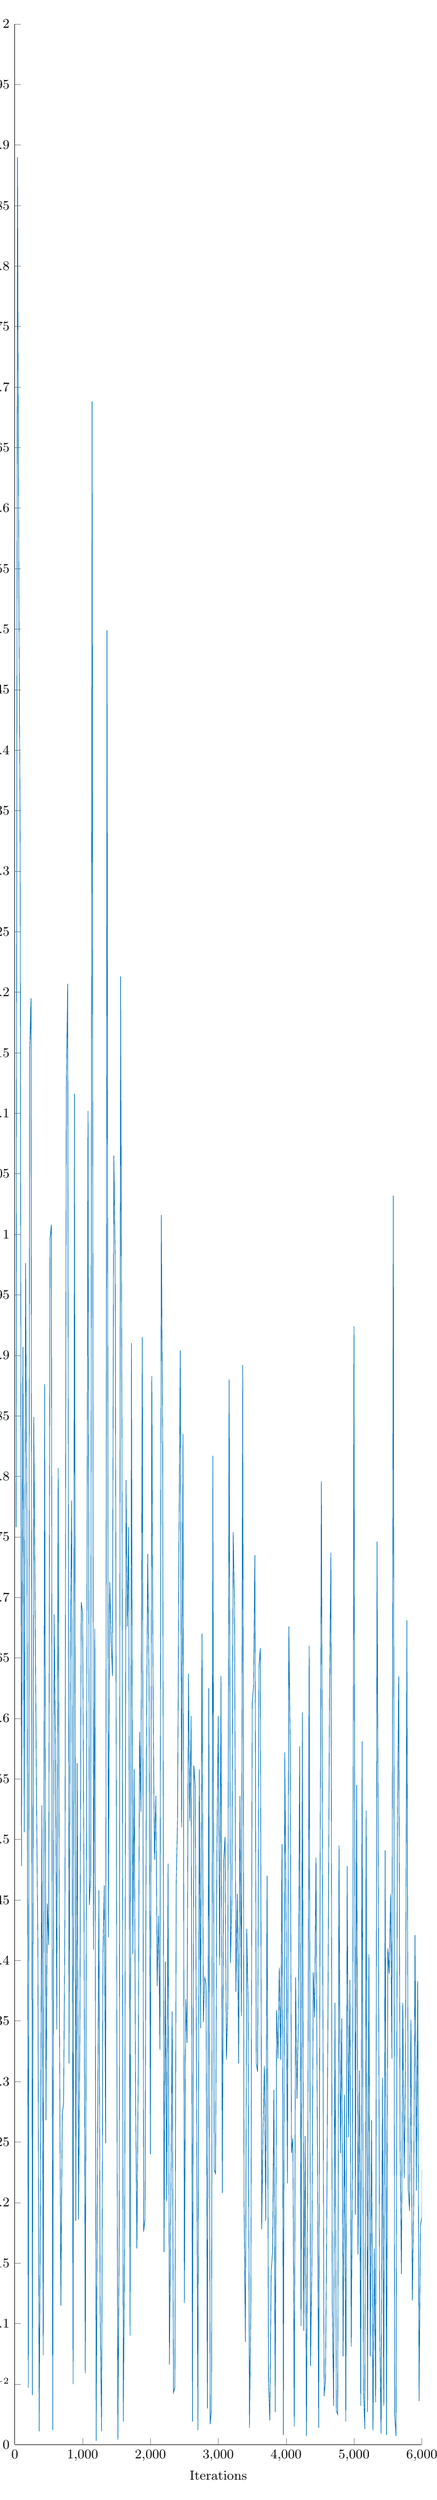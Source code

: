 % This file was created by matlab2tikz.
%
%The latest updates can be retrieved from
%  http://www.mathworks.com/matlabcentral/fileexchange/22022-matlab2tikz-matlab2tikz
%where you can also make suggestions and rate matlab2tikz.
%
\definecolor{mycolor1}{rgb}{0.0,0.447,0.741}%

\begin{tikzpicture}[trim axis left, trim axis right]

\begin{axis}[%
width=0.8\linewidth,
height=.1\textheight,
scale only axis,
%grid = major,
xlabel style={font=\color{white!15!black}},
xlabel={Iterations},
ylabel style={font=\color{white!15!black}},
ylabel={Training loss},
ylabel near ticks,
label style={font=\small},
tick label style={font=\small},
xmin=0,
xmax=6000,
ymin=0,
ymax=2,
axis background/.style={fill=white},
axis x line*=bottom,
axis y line*=left
]
\addplot [color=mycolor1, forget plot]
  table{%
0	1.946	//
20	0.758	//
40	1.89	//
60	1.54	//
80	1.319	//
100	0.478	//
120	0.907	//
140	0.506	//
160	0.976	//
180	0.762	//
200	0.047	//
220	1.153	//
240	1.195	//
260	0.041	//
280	0.849	//
300	0.694	//
320	0.538	//
340	0.418	//
360	0.011	//
380	0.218	//
400	0.528	//
420	0.074	//
440	0.876	//
460	0.268	//
480	0.447	//
500	0.413	//
520	0.996	//
540	1.008	//
560	0.012	//
580	0.686	//
600	0.579	//
620	0.343	//
640	0.807	//
660	0.338	//
680	0.115	//
700	0.273	//
720	0.282	//
740	0.438	//
760	1.118	//
780	1.207	//
800	0.315	//
820	0.665	//
840	0.78	//
860	0.05	//
880	1.116	//
900	0.185	//
920	0.563	//
940	0.186	//
960	0.343	//
980	0.696	//
1000	0.687	//
1020	0.469	//
1040	0.059	//
1060	0.566	//
1080	1.102	//
1100	0.446	//
1120	0.47	//
1140	1.688	//
1160	0.409	//
1180	0.674	//
1200	0.003	//
1220	0.239	//
1240	0.458	//
1260	0.105	//
1280	0.011	//
1300	0.406	//
1320	0.462	//
1340	0.249	//
1360	1.499	//
1380	0.419	//
1400	0.713	//
1420	0.667	//
1440	0.635	//
1460	1.065	//
1480	0.983	//
1500	0.462	//
1520	0.004	//
1540	0.174	//
1560	1.213	//
1580	0.831	//
1600	0.019	//
1620	0.167	//
1640	0.797	//
1660	0.676	//
1680	0.758	//
1700	0.09	//
1720	0.91	//
1740	0.405	//
1760	0.558	//
1780	0.301	//
1800	0.162	//
1820	0.306	//
1840	0.589	//
1860	0.523	//
1880	0.915	//
1900	0.176	//
1920	0.186	//
1940	0.565	//
1960	0.736	//
1980	0.626	//
2000	0.24	//
2020	0.883	//
2040	0.609	//
2060	0.483	//
2080	0.536	//
2100	0.379	//
2120	0.437	//
2140	0.326	//
2160	1.016	//
2180	0.831	//
2200	0.159	//
2220	0.399	//
2240	0.201	//
2260	0.48	//
2280	0.066	//
2300	0.195	//
2320	0.358	//
2340	0.043	//
2360	0.047	//
2380	0.463	//
2400	0.518	//
2420	0.742	//
2440	0.904	//
2460	0.51	//
2480	0.835	//
2500	0.117	//
2520	0.368	//
2540	0.332	//
2560	0.637	//
2580	0.515	//
2600	0.602	//
2620	0.019	//
2640	0.561	//
2660	0.544	//
2680	0.289	//
2700	0.012	//
2720	0.558	//
2740	0.344	//
2760	0.67	//
2780	0.349	//
2800	0.386	//
2820	0.381	//
2840	0.03	//
2860	0.625	//
2880	0.017	//
2900	0.028	//
2920	0.817	//
2940	0.227	//
2960	0.224	//
2980	0.49	//
3000	0.602	//
3020	0.396	//
3040	0.635	//
3060	0.208	//
3080	0.483	//
3100	0.502	//
3120	0.318	//
3140	0.363	//
3160	0.88	//
3180	0.398	//
3200	0.447	//
3220	0.754	//
3240	0.692	//
3260	0.374	//
3280	0.455	//
3300	0.315	//
3320	0.536	//
3340	0.354	//
3360	0.892	//
3380	0.201	//
3400	0.085	//
3420	0.426	//
3440	0.364	//
3460	0.014	//
3480	0.114	//
3500	0.613	//
3520	0.626	//
3540	0.735	//
3560	0.315	//
3580	0.308	//
3600	0.643	//
3620	0.658	//
3640	0.178	//
3660	0.261	//
3680	0.313	//
3700	0.185	//
3720	0.47	//
3740	0.052	//
3760	0.02	//
3780	0.143	//
3800	0.159	//
3820	0.293	//
3840	0.027	//
3860	0.359	//
3880	0.319	//
3900	0.394	//
3920	0.318	//
3940	0.496	//
3960	0.008	//
3980	0.572	//
4000	0.43	//
4020	0.216	//
4040	0.676	//
4060	0.579	//
4080	0.241	//
4100	0.253	//
4120	0.015	//
4140	0.386	//
4160	0.286	//
4180	0.346	//
4200	0.577	//
4220	0.098	//
4240	0.605	//
4260	0.094	//
4280	0.255	//
4300	0.007	//
4320	0.235	//
4340	0.66	//
4360	0.065	//
4380	0.149	//
4400	0.39	//
4420	0.353	//
4440	0.485	//
4460	0.258	//
4480	0.014	//
4500	0.451	//
4520	0.796	//
4540	0.407	//
4560	0.04	//
4580	0.053	//
4600	0.19	//
4620	0.39	//
4640	0.62	//
4660	0.737	//
4680	0.118	//
4700	0.032	//
4720	0.365	//
4740	0.028	//
4760	0.025	//
4780	0.495	//
4800	0.241	//
4820	0.352	//
4840	0.073	//
4860	0.289	//
4880	0.019	//
4900	0.478	//
4920	0.254	//
4940	0.384	//
4960	0.081	//
4980	0.247	//
5000	0.924	//
5020	0.19	//
5040	0.545	//
5060	0.157	//
5080	0.309	//
5100	0.032	//
5120	0.581	//
5140	0.045	//
5160	0.013	//
5180	0.524	//
5200	0.027	//
5220	0.405	//
5240	0.073	//
5260	0.268	//
5280	0.012	//
5300	0.162	//
5320	0.035	//
5340	0.746	//
5360	0.455	//
5380	0.094	//
5400	0.009	//
5420	0.303	//
5440	0.032	//
5460	0.491	//
5480	0.008	//
5500	0.41	//
5520	0.389	//
5540	0.455	//
5560	0.319	//
5580	1.032	//
5600	0.025	//
5620	0.007	//
5640	0.506	//
5660	0.635	//
5680	0.245	//
5700	0.141	//
5720	0.365	//
5740	0.22	//
5760	0.312	//
5780	0.681	//
5800	0.211	//
5820	0.193	//
5840	0.351	//
5860	0.119	//
5880	0.197	//
5900	0.421	//
5920	0.21	//
5940	0.383	//
5960	0.036	//
5980	0.181	//
6000	0.188	//
6020	0.487	//
6040	0.056	//
6060	0.797	//
6080	0.013	//
6100	0.276	//
6120	0.371	//
6140	0.202	//
6160	0.015	//
6180	0.427	//
6200	0.484	//
6220	0.144	//
6240	0.327	//
6260	0.059	//
6280	0.011	//
6300	0.261	//
6320	0.4	//
6340	0.292	//
6360	0.861	//
6380	0.195	//
6400	0.668	//
6420	0.366	//
6440	0.278	//
6460	0.113	//
6480	0.111	//
6500	0.446	//
6520	1.094	//
6540	0.04	//
6560	0.431	//
6580	0.282	//
6600	0.18	//
6620	0.214	//
6640	0.691	//
6660	0.439	//
6680	0.344	//
6700	0.287	//
6720	0.025	//
6740	0.026	//
6760	0.494	//
6780	0.315	//
6800	0.382	//
6820	0.113	//
6840	0.235	//
6860	0.187	//
6880	0.04	//
6900	1.09	//
6920	0.136	//
6940	0.379	//
6960	0.49	//
6980	0.404	//
7000	0.099	//
7020	0.872	//
7040	0.259	//
7060	0.289	//
7080	0.332	//
7100	0.319	//
7120	0.527	//
7140	0.703	//
7160	0.322	//
7180	0.05	//
7200	0.089	//
7220	0.416	//
7240	0.36	//
7260	0.055	//
7280	0.178	//
7300	0.156	//
7320	0.549	//
7340	0.401	//
7360	0.437	//
7380	0.104	//
7400	0.033	//
7420	1.253	//
7440	0.027	//
7460	0.044	//
7480	0.61	//
7500	0.65	//
7520	0.072	//
7540	0.306	//
7560	0.337	//
7580	0.057	//
7600	0.522	//
7620	0.27	//
7640	0.156	//
7660	0.131	//
7680	0.016	//
7700	0.356	//
7720	0.36	//
7740	0.383	//
7760	0.314	//
7780	0.047	//
7800	0.351	//
7820	0.052	//
7840	0.32	//
7860	0.349	//
7880	0.474	//
7900	0.7	//
7920	0.091	//
7940	0.037	//
7960	0.297	//
7980	0.64	//
8000	0.488	//
8020	0.224	//
8040	0.485	//
8060	0.519	//
8080	0.24	//
8100	0.267	//
8120	0.245	//
8140	0.523	//
8160	0.526	//
8180	0.063	//
8200	0.501	//
8220	0.404	//
8240	0.06	//
8260	0.535	//
8280	0.443	//
8300	0.047	//
8320	0.213	//
8340	0.165	//
8360	0.009	//
8380	0.028	//
8400	0.164	//
8420	0.011	//
8440	0.113	//
8460	0.572	//
8480	0.34	//
8500	0.434	//
8520	0.327	//
8540	0.03	//
8560	0.58	//
8580	0.033	//
8600	1.142	//
8620	0.303	//
8640	0.319	//
8660	0.241	//
8680	0.03	//
8700	0.34	//
8720	0.228	//
8740	0.205	//
8760	0.291	//
8780	0.277	//
8800	0.261	//
8820	0.018	//
8840	0.201	//
8860	0.017	//
8880	0.449	//
8900	0.018	//
8920	0.036	//
8940	0.442	//
8960	0.415	//
8980	0.099	//
9000	0.437	//
9020	0.489	//
9040	0.187	//
9060	0.447	//
9080	0.07	//
9100	0.032	//
9120	0.369	//
9140	0.351	//
9160	0.302	//
9180	0.403	//
9200	0.316	//
9220	0.024	//
9240	0.566	//
9260	0.244	//
9280	0.04	//
9300	0.017	//
9320	0.65	//
9340	0.287	//
9360	0.361	//
9380	0.25	//
9400	0.068	//
9420	0.765	//
9440	0.032	//
9460	0.048	//
9480	0.022	//
9500	0.427	//
9520	0.077	//
9540	0.315	//
9560	0.062	//
9580	0.014	//
9600	0.402	//
9620	0.341	//
9640	0.224	//
9660	0.503	//
9680	0.018	//
9700	0.312	//
9720	0.281	//
9740	0.156	//
9760	0.163	//
9780	0.376	//
9800	0.172	//
9820	0.443	//
9840	0.179	//
9860	0.081	//
9880	0.232	//
9900	0.249	//
9920	0.149	//
9940	0.778	//
9960	0.132	//
9980	0.046	//
10000	0.339	//
10020	0.615	//
10040	0.13	//
10060	0.269	//
10080	0.18	//
10100	0.602	//
10120	0.332	//
10140	0.175	//
10160	0.199	//
10180	0.224	//
10200	0.031	//
10220	0.149	//
10240	0.293	//
10260	0.204	//
10280	0.316	//
10300	0.31	//
10320	0.369	//
10340	0.271	//
10360	0.42	//
10380	0.195	//
10400	0.298	//
10420	0.026	//
10440	0.032	//
10460	0.272	//
10480	0.299	//
10500	0.191	//
10520	0.128	//
10540	0.215	//
10560	0.293	//
10580	0.183	//
10600	0.423	//
10620	0.056	//
10640	0.364	//
10660	0.383	//
10680	0.034	//
10700	0.569	//
10720	0.335	//
10740	0.623	//
10760	0.323	//
10780	0.239	//
10800	0.192	//
10820	0.207	//
10840	0.368	//
10860	0.282	//
10880	0.49	//
10900	0.421	//
10920	0.308	//
10940	0.411	//
10960	0.182	//
10980	0.012	//
11000	0.071	//
11020	0.212	//
11040	0.026	//
11060	0.14	//
11080	0.25	//
11100	0.283	//
11120	0.01	//
11140	0.01	//
11160	0.299	//
11180	0.196	//
11200	0.187	//
11220	0.018	//
11240	0.199	//
11260	0.276	//
11280	0.017	//
11300	0.249	//
11320	0.391	//
11340	0.031	//
11360	0.311	//
11380	0.308	//
11400	0.127	//
11420	0.198	//
11440	0.205	//
11460	0.244	//
11480	0.115	//
11500	0.467	//
11520	1.113	//
11540	0.133	//
11560	0.233	//
11580	0.026	//
11600	0.008	//
11620	0.055	//
11640	0.189	//
11660	0.332	//
11680	0.124	//
11700	0.067	//
11720	0.046	//
11740	0.135	//
11760	0.169	//
11780	0.024	//
11800	0.317	//
11820	0.433	//
11840	0.242	//
11860	0.292	//
11880	0.253	//
11900	0.198	//
11920	0.3	//
11940	0.07	//
11960	0.006	//
11980	0.268	//
12000	0.019	//
12020	0.409	//
12040	0.197	//
12060	0.045	//
12080	0.141	//
12100	0.33	//
12120	0.012	//
12140	0.325	//
12160	0.457	//
12180	0.242	//
12200	0.14	//
12220	0.205	//
12240	0.255	//
12260	1.592	//
12280	0.028	//
12300	0.225	//
12320	0.025	//
12340	0.391	//
12360	0.011	//
12380	0.066	//
12400	0.448	//
12420	0.356	//
12440	0.032	//
12460	0.229	//
12480	0.273	//
12500	0.099	//
12520	0.175	//
12540	0.281	//
12560	0.581	//
12580	0.015	//
12600	0.216	//
12620	0.1	//
12640	0.035	//
12660	0.178	//
12680	0.034	//
12700	0.022	//
12720	0.3	//
12740	0.273	//
12760	0.276	//
12780	0.149	//
12800	0.213	//
12820	0.21	//
12840	0.359	//
12860	0.289	//
12880	0.379	//
12900	0.162	//
12920	0.382	//
12940	0.456	//
12960	0.216	//
12980	0.246	//
13000	0.161	//
13020	0.124	//
13040	0.234	//
13060	0.449	//
13080	0.162	//
13100	0.168	//
13120	0.156	//
13140	0.324	//
13160	0.294	//
13180	0.303	//
13200	0.363	//
13220	0.396	//
13240	0.177	//
13260	0.129	//
13280	0.384	//
13300	0.183	//
13320	0.037	//
13340	0.066	//
13360	0.265	//
13380	0.508	//
13400	0.025	//
13420	0.448	//
13440	0.11	//
13460	0.818	//
13480	0.222	//
13500	0.362	//
13520	0.188	//
13540	0.448	//
13560	0.518	//
13580	0.161	//
13600	0.2	//
13620	0.281	//
13640	0.025	//
13660	0.256	//
13680	0.027	//
13700	0.012	//
13720	0.258	//
13740	0.456	//
13760	0.061	//
13780	0.037	//
13800	0.115	//
13820	0.048	//
13840	0.061	//
13860	0.443	//
13880	0.287	//
13900	0.064	//
13920	0.16	//
13940	0.263	//
13960	0.386	//
13980	0.03	//
14000	0.063	//
14020	0.407	//
14040	0.01	//
14060	0.141	//
14080	0.044	//
14100	0.451	//
14120	0.128	//
14140	0.041	//
14160	0.242	//
14180	0.019	//
14200	0.253	//
14220	0.433	//
14240	0.255	//
14260	0.085	//
14280	0.006	//
14300	0.208	//
14320	0.583	//
14340	0.304	//
14360	0.015	//
14380	0.01	//
14400	0.465	//
14420	0.221	//
14440	0.465	//
14460	0.062	//
14480	0.239	//
14500	0.139	//
14520	0.011	//
14540	0.359	//
14560	0.246	//
14580	0.007	//
14600	0.338	//
14620	0.035	//
14640	0.007	//
14660	0.225	//
14680	0.19	//
14700	0.677	//
14720	0.223	//
14740	0.201	//
14760	0.03	//
14780	0.336	//
14800	0.349	//
14820	0.301	//
14840	0.224	//
14860	0.414	//
14880	0.263	//
14900	0.234	//
14920	0.313	//
14940	0.01	//
14960	0.516	//
14980	0.267	//
15000	0.21	//
15020	0.253	//
15040	0.472	//
15060	0.201	//
15080	0.228	//
15100	0.286	//
15120	0.167	//
15140	0.112	//
15160	0.47	//
15180	0.06	//
15200	0.189	//
15220	0.444	//
15240	0.407	//
15260	0.2	//
15280	0.118	//
15300	0.109	//
15320	0.386	//
15340	0.556	//
15360	0.466	//
15380	0.098	//
15400	0.125	//
15420	0.02	//
15440	0.378	//
15460	0.213	//
15480	0.013	//
15500	0.202	//
15520	0.182	//
15540	0.175	//
15560	0.185	//
15580	0.301	//
15600	0.262	//
15620	0.016	//
15640	0.164	//
15660	0.011	//
15680	0.683	//
15700	0.239	//
15720	0.017	//
15740	0.02	//
15760	0.015	//
15780	0.094	//
15800	0.354	//
15820	0.162	//
15840	0.015	//
15860	0.212	//
15880	0.461	//
15900	0.758	//
15920	0.398	//
15940	0.542	//
15960	0.332	//
15980	0.563	//
16000	0.304	//
16020	0.373	//
16040	0.009	//
16060	0.542	//
16080	0.265	//
16100	0.099	//
16120	0.168	//
16140	0.67	//
16160	0.378	//
16180	0.132	//
16200	0.351	//
16220	0.051	//
16240	0.239	//
16260	0.39	//
16280	0.107	//
16300	0.271	//
16320	0.039	//
16340	0.09	//
16360	0.063	//
16380	0.385	//
16400	0.198	//
16420	0.203	//
16440	0.332	//
16460	0.007	//
16480	0.312	//
16500	0.665	//
16520	0.369	//
16540	0.528	//
16560	0.531	//
16580	0.059	//
16600	0.17	//
16620	0.395	//
16640	0.353	//
16660	0.282	//
16680	0.132	//
16700	0.071	//
16720	0.507	//
16740	0.025	//
16760	0.203	//
16780	0.085	//
16800	0.291	//
16820	0.064	//
16840	0.308	//
16860	0.226	//
16880	0.045	//
16900	0.136	//
16920	0.128	//
16940	0.376	//
16960	0.292	//
16980	0.064	//
17000	0.152	//
17020	0.171	//
17040	0.016	//
17060	0.244	//
17080	0.429	//
17100	0.269	//
17120	0.241	//
17140	0.321	//
17160	0.2	//
17180	0.631	//
17200	0.026	//
17220	0.502	//
17240	0.43	//
17260	0.009	//
17280	0.222	//
17300	0.039	//
17320	0.018	//
17340	0.206	//
17360	0.274	//
17380	0.412	//
17400	0.166	//
17420	0.148	//
17440	0.175	//
17460	0.538	//
17480	0.137	//
17500	0.007	//
17520	0.187	//
17540	0.343	//
17560	0.147	//
17580	0.026	//
17600	0.269	//
17620	0.011	//
17640	0.461	//
17660	0.021	//
17680	0.287	//
17700	0.008	//
17720	0.258	//
17740	0.325	//
17760	0.105	//
17780	0.369	//
17800	0.006	//
17820	0.31	//
17840	0.059	//
17860	0.225	//
17880	0.19	//
17900	0.625	//
17920	0.424	//
17940	0.209	//
17960	0.337	//
17980	0.179	//
18000	0.355	//
18020	0.233	//
18040	0.301	//
18060	0.23	//
18080	0.406	//
18100	0.273	//
18120	0.033	//
18140	0.264	//
18160	0.027	//
18180	0.314	//
18200	0.178	//
18220	0.153	//
18240	0.02	//
18260	0.64	//
18280	0.201	//
18300	0.035	//
18320	0.122	//
18340	0.63	//
18360	0.215	//
18380	0.25	//
18400	0.19	//
18420	0.033	//
18440	0.725	//
18460	0.247	//
18480	0.005	//
18500	0.128	//
18520	0.276	//
18540	0.712	//
18560	0.102	//
18580	0.153	//
18600	0.233	//
18620	0.166	//
18640	0.125	//
18660	0.018	//
18680	0.151	//
18700	0.215	//
18720	0.358	//
18740	0.248	//
18760	0.178	//
18780	0.306	//
18800	0.008	//
18820	0.233	//
18840	0.125	//
18860	0.287	//
18880	0.054	//
18900	0.237	//
18920	0.422	//
18940	0.222	//
18960	0.368	//
18980	0.014	//
19000	0.248	//
19020	0.226	//
19040	0.005	//
19060	0.237	//
19080	0.175	//
19100	0.202	//
19120	0.208	//
19140	0.3	//
19160	0.038	//
19180	0.182	//
19200	0.429	//
19220	0.177	//
19240	0.287	//
19260	0.02	//
19280	0.262	//
19300	0.27	//
19320	0.412	//
19340	0.227	//
19360	0.036	//
19380	0.451	//
19400	0.009	//
19420	0.177	//
19440	0.227	//
19460	0.401	//
19480	0.192	//
19500	0.294	//
19520	0.38	//
19540	0.481	//
19560	0.308	//
19580	0.008	//
19600	0.171	//
19620	0.396	//
19640	0.343	//
19660	0.144	//
19680	0.034	//
19700	0.445	//
19720	0.014	//
19740	0.349	//
19760	0.029	//
19780	0.571	//
19800	0.038	//
19820	0.653	//
19840	0.23	//
19860	0.184	//
19880	0.063	//
19900	0.303	//
19920	0.139	//
19940	0.007	//
19960	0.252	//
19980	0.37	//
20000	0.502	//
20020	0.235	//
20040	0.387	//
20060	0.11	//
20080	0.209	//
20100	0.005	//
20120	0.296	//
20140	0.129	//
20160	0.239	//
20180	0.398	//
20200	0.05	//
20220	0.082	//
20240	0.03	//
20260	0.04	//
20280	0.014	//
20300	0.017	//
20320	0.323	//
20340	0.02	//
20360	0.074	//
20380	0.247	//
20400	0.003	//
20420	0.232	//
20440	0.025	//
20460	0.01	//
20480	0.129	//
20500	0.33	//
20520	0.268	//
20540	0.446	//
20560	0.223	//
20580	0.343	//
20600	0.02	//
20620	0.034	//
20640	0.077	//
20660	0.208	//
20680	0.015	//
20700	0.349	//
20720	0.152	//
20740	0.007	//
20760	0.255	//
20780	0.292	//
20800	0.152	//
20820	0.441	//
20840	0.2	//
20860	0.256	//
20880	0.274	//
20900	0.273	//
20920	0.198	//
20940	0.282	//
20960	0.127	//
20980	0.202	//
21000	0.436	//
21020	0.183	//
21040	0.057	//
21060	0.235	//
21080	0.215	//
21100	0.203	//
21120	0.104	//
21140	0.312	//
21160	0.383	//
21180	0.375	//
21200	0.223	//
21220	0.182	//
21240	0.183	//
21260	0.164	//
21280	0.009	//
21300	0.445	//
21320	0.034	//
21340	0.346	//
21360	0.015	//
21380	0.254	//
21400	0.401	//
21420	0.32	//
21440	0.2	//
21460	0.219	//
21480	0.317	//
21500	0.077	//
21520	0.327	//
21540	0.382	//
21560	0.012	//
21580	0.013	//
21600	0.181	//
21620	0.212	//
21640	0.168	//
21660	0.248	//
21680	0.019	//
21700	0.404	//
21720	0.387	//
21740	0.217	//
21760	0.18	//
21780	0.273	//
21800	0.286	//
21820	0.08	//
21840	0.154	//
21860	0.334	//
21880	0.017	//
21900	0.255	//
21920	0.186	//
21940	0.248	//
21960	0.077	//
21980	0.058	//
22000	0.234	//
22020	0.362	//
22040	0.169	//
22060	0.009	//
22080	0.02	//
22100	0.185	//
22120	0.351	//
22140	0.332	//
22160	0.209	//
22180	0.373	//
22200	0.356	//
22220	0.919	//
22240	0.135	//
22260	0.196	//
22280	0.354	//
22300	0.273	//
22320	0.339	//
22340	0.118	//
22360	0.262	//
22380	0.456	//
22400	0.021	//
22420	0.368	//
22440	0.416	//
22460	0.017	//
22480	0.441	//
22500	0.005	//
22520	0.013	//
22540	0.526	//
22560	0.168	//
22580	0.151	//
22600	0.428	//
22620	0.126	//
22640	0.008	//
22660	0.2	//
22680	0.311	//
22700	0.14	//
22720	0.324	//
22740	0.16	//
22760	1.695	//
22780	0.016	//
22800	0.462	//
22820	0.217	//
22840	0.532	//
22860	0.27	//
22880	0.347	//
22900	0.254	//
22920	0.173	//
22940	0.144	//
22960	0.356	//
22980	0.231	//
23000	0.377	//
23020	0.064	//
23040	0.193	//
23060	0.194	//
23080	0.519	//
23100	0.144	//
23120	0.284	//
23140	0.307	//
23160	0.515	//
23180	0.088	//
23200	0.343	//
23220	0.03	//
23240	0.031	//
23260	0.301	//
23280	0.272	//
23300	0.234	//
23320	0.417	//
23340	0.313	//
23360	0.213	//
23380	0.087	//
23400	1.056	//
23420	0.01	//
23440	0.199	//
23460	0.431	//
23480	0.237	//
23500	0.722	//
23520	0.187	//
23540	0.495	//
23560	0.019	//
23580	0.252	//
23600	0.398	//
23620	0.236	//
23640	0.673	//
23660	0.033	//
23680	0.218	//
23700	0.404	//
23720	0.369	//
23740	0.098	//
23760	0.986	//
23780	0.334	//
23800	0.176	//
23820	0.014	//
23840	0.328	//
23860	0.235	//
23880	0.287	//
23900	0.334	//
23920	0.283	//
23940	0.514	//
23960	0.385	//
23980	0.249	//
24000	0.281	//
24020	0.266	//
24040	0.09	//
24060	0.256	//
24080	0.239	//
24100	0.263	//
24120	0.02	//
24140	0.535	//
24160	0.148	//
24180	0.193	//
24200	0.24	//
24220	0.33	//
24240	0.488	//
24260	0.147	//
24280	0.246	//
24300	0.057	//
24320	0.286	//
24340	0.021	//
24360	0.208	//
24380	0.335	//
24400	0.28	//
24420	0.025	//
24440	0.317	//
24460	0.011	//
24480	0.205	//
24500	0.362	//
24520	0.007	//
24540	0.012	//
24560	0.266	//
24580	0.131	//
24600	0.325	//
24620	0.285	//
24640	0.167	//
24660	0.445	//
24680	0.303	//
24700	0.188	//
24720	0.353	//
24740	0.006	//
24760	0.19	//
24780	0.103	//
24800	0.355	//
24820	0.483	//
24840	0.091	//
24860	0.007	//
24880	0.051	//
24900	0.162	//
24920	0.243	//
24940	0.427	//
24960	0.14	//
24980	0.345	//
25000	0.218	//
25020	0.242	//
25040	0.213	//
25060	0.203	//
25080	0.232	//
25100	0.237	//
25120	0.348	//
25140	0.131	//
25160	0.191	//
25180	0.014	//
25200	0.14	//
25220	0.13	//
25240	0.258	//
25260	0.141	//
25280	0.197	//
25300	0.268	//
25320	1.142	//
25340	0.566	//
25360	0.16	//
25380	0.012	//
25400	0.092	//
25420	0.261	//
25440	0.646	//
25460	0.009	//
25480	0.249	//
25500	0.202	//
25520	0.197	//
25540	0.322	//
25560	0.006	//
25580	0.362	//
25600	0.124	//
25620	0.172	//
25640	0.2	//
25660	0.157	//
25680	0.058	//
25700	0.234	//
25720	0.558	//
25740	0.402	//
25760	0.312	//
25780	0.543	//
25800	0.351	//
25820	0.016	//
25840	0.071	//
25860	0.183	//
25880	0.338	//
25900	0.05	//
25920	0.324	//
25940	0.156	//
25960	0.218	//
25980	0.177	//
26000	0.153	//
26020	0.259	//
26040	0.018	//
26060	0.182	//
26080	0.285	//
26100	0.148	//
26120	0.493	//
26140	0.093	//
26160	0.297	//
26180	0.184	//
26200	0.013	//
26220	0.301	//
26240	0.073	//
26260	0.177	//
26280	0.125	//
26300	0.081	//
26320	0.08	//
26340	0.366	//
26360	0.154	//
26380	0.175	//
26400	0.135	//
26420	0.295	//
26440	0.103	//
26460	0.235	//
26480	0.005	//
26500	0.229	//
26520	0.104	//
26540	0.285	//
26560	0.364	//
26580	0.412	//
26600	0.611	//
26620	0.476	//
26640	0.171	//
26660	0.126	//
26680	0.164	//
26700	0.341	//
26720	0.126	//
26740	0.366	//
26760	0.267	//
26780	0.212	//
26800	0.109	//
26820	0.595	//
26840	0.082	//
26860	0.484	//
26880	0.263	//
26900	0.196	//
26920	0.172	//
26940	0.373	//
26960	0.276	//
26980	0.305	//
27000	0.047	//
27020	0.155	//
27040	0.547	//
27060	0.285	//
27080	0.193	//
27100	0.35	//
27120	0.176	//
27140	0.381	//
27160	0.033	//
27180	0.021	//
27200	0.076	//
27220	0.019	//
27240	0.383	//
27260	0.263	//
27280	0.157	//
27300	0.217	//
27320	0.199	//
27340	0.243	//
27360	0.171	//
27380	0.228	//
27400	0.299	//
27420	0.347	//
27440	0.017	//
27460	0.388	//
27480	0.296	//
27500	0.292	//
27520	0.155	//
27540	0.005	//
27560	0.053	//
27580	0.279	//
27600	0.049	//
27620	0.009	//
27640	0.076	//
27660	0.202	//
27680	0.136	//
27700	0.045	//
27720	0.436	//
27740	0.219	//
27760	0.393	//
27780	0.182	//
27800	0.3	//
27820	0.974	//
27840	0.272	//
27860	0.165	//
27880	0.52	//
27900	0.29	//
27920	0.004	//
27940	0.179	//
27960	0.394	//
27980	0.161	//
28000	0.147	//
28020	0.219	//
28040	0.057	//
28060	0.01	//
28080	0.205	//
28100	0.549	//
28120	0.221	//
28140	0.3	//
28160	0.469	//
28180	0.138	//
28200	0.223	//
28220	0.048	//
28240	1.036	//
28260	0.317	//
28280	0.256	//
28300	0.218	//
28320	0.357	//
28340	0.272	//
28360	0.239	//
28380	0.157	//
28400	0.162	//
28420	0.138	//
28440	0.408	//
28460	0.171	//
28480	0.346	//
28500	0.416	//
28520	0.348	//
28540	0.309	//
28560	0.315	//
28580	0.274	//
28600	0.223	//
28620	0.059	//
28640	0.077	//
28660	0.22	//
28680	0.273	//
28700	0.099	//
28720	0.255	//
28740	0.016	//
28760	0.299	//
28780	0.027	//
28800	0.339	//
28820	0.158	//
28840	0.415	//
28860	0.005	//
28880	0.201	//
28900	0.127	//
28920	0.083	//
28940	0.32	//
28960	0.332	//
28980	0.232	//
29000	0.176	//
29020	0.23	//
29040	0.179	//
29060	0.187	//
29080	0.05	//
29100	0.199	//
29120	0.232	//
29140	0.341	//
29160	0.347	//
29180	0.006	//
29200	0.04	//
29220	0.151	//
29240	0.031	//
29260	0.017	//
29280	0.261	//
29300	0.49	//
29320	0.098	//
29340	0.288	//
29360	0.004	//
29380	0.406	//
29400	0.231	//
29420	0.266	//
29440	0.005	//
29460	0.17	//
29480	0.124	//
29500	0.025	//
29520	0.026	//
29540	0.152	//
29560	0.005	//
29580	0.181	//
29600	0.299	//
29620	0.347	//
29640	0.205	//
29660	0.122	//
29680	0.128	//
29700	0.084	//
29720	0.294	//
29740	0.318	//
29760	0.213	//
29780	0.232	//
29800	0.042	//
29820	0.363	//
29840	0.126	//
29860	0.202	//
29880	0.197	//
29900	0.181	//
29920	0.01	//
29940	0.241	//
29960	0.062	//
29980	0.361	//
30000	0.009	//
30020	0.203	//
30040	0.371	//
30060	0.4	//
30080	0.362	//
30100	0.101	//
30120	0.301	//
30140	0.226	//
30160	0.187	//
30180	0.43	//
30200	0.08	//
30220	0.23	//
30240	0.281	//
30260	0.233	//
30280	0.235	//
30300	0.005	//
30320	0.297	//
30340	0.46	//
30360	0.221	//
30380	0.184	//
30400	0.248	//
30420	0.257	//
30440	0.182	//
30460	0.288	//
30480	0.12	//
30500	0.412	//
30520	0.556	//
30540	0.162	//
30560	0.082	//
30580	0.171	//
30600	0.305	//
30620	0.211	//
30640	0.391	//
30660	0.142	//
30680	0.18	//
30700	0.141	//
30720	0.167	//
30740	0.219	//
30760	0.245	//
30780	0.338	//
30800	0.061	//
30820	0.009	//
30840	0.031	//
30860	1.097	//
30880	0.144	//
30900	0.006	//
30920	0.197	//
30940	0.329	//
30960	0.209	//
30980	0.219	//
31000	0.376	//
31020	0.372	//
31040	0.394	//
31060	0.338	//
31080	0.269	//
31100	0.099	//
31120	0.692	//
31140	0.363	//
31160	0.27	//
31180	0.122	//
31200	0.114	//
31220	0.162	//
31240	0.244	//
31260	0.186	//
31280	0.06	//
31300	0.149	//
31320	0.311	//
31340	0.278	//
31360	0.043	//
31380	0.227	//
31400	0.071	//
31420	0.315	//
31440	0.284	//
31460	0.109	//
31480	0.121	//
31500	0.122	//
31520	0.257	//
31540	0.203	//
31560	0.143	//
31580	0.213	//
31600	0.156	//
31620	0.197	//
31640	0.214	//
31660	0.202	//
31680	0.398	//
31700	0.131	//
31720	0.4	//
31740	0.289	//
31760	0.075	//
31780	0.103	//
31800	0.332	//
31820	0.413	//
31840	0.347	//
31860	0.288	//
31880	0.21	//
31900	0.246	//
31920	0.018	//
31940	0.473	//
31960	0.091	//
31980	0.208	//
32000	0.108	//
32020	0.234	//
32040	0.007	//
32060	0.198	//
32080	0.616	//
32100	0.266	//
32120	0.364	//
32140	0.626	//
32160	0.287	//
32180	0.184	//
32200	0.342	//
32220	0.013	//
32240	0.171	//
32260	0.132	//
32280	0.713	//
32300	0.004	//
32320	0.017	//
32340	0.287	//
32360	0.209	//
32380	0.212	//
32400	0.39	//
32420	0.176	//
32440	0.015	//
32460	0.345	//
32480	0.21	//
32500	0.008	//
32520	0.452	//
32540	0.172	//
32560	0.207	//
32580	0.389	//
32600	0.013	//
32620	0.165	//
32640	0.172	//
32660	0.207	//
32680	0.224	//
32700	0.203	//
32720	0.033	//
32740	0.13	//
32760	0.012	//
32780	0.022	//
32800	0.138	//
32820	0.154	//
32840	0.177	//
32860	0.305	//
32880	0.134	//
32900	0.026	//
32920	0.404	//
32940	0.347	//
32960	0.341	//
32980	0.221	//
33000	0.015	//
33020	0.235	//
33040	0.236	//
33060	0.326	//
33080	0.149	//
33100	0.305	//
33120	0.288	//
33140	0.067	//
33160	0.115	//
33180	0.13	//
33200	0.331	//
33220	0.168	//
33240	0.371	//
33260	0.55	//
33280	0.066	//
33300	0.423	//
33320	0.137	//
33340	0.05	//
33360	0.287	//
33380	0.301	//
33400	0.096	//
33420	0.024	//
33440	0.019	//
33460	0.504	//
33480	0.027	//
33500	0.024	//
33520	0.006	//
33540	0.121	//
33560	0.35	//
33580	0.379	//
33600	0.277	//
33620	0.029	//
33640	0.192	//
33660	0.19	//
33680	0.241	//
33700	0.137	//
33720	0.021	//
33740	0.283	//
33760	0.143	//
33780	0.102	//
33800	0.15	//
33820	0.229	//
33840	0.231	//
33860	0.116	//
33880	0.051	//
33900	0.216	//
33920	0.564	//
33940	0.267	//
33960	0.048	//
33980	0.23	//
34000	0.009	//
34020	0.148	//
34040	0.15	//
34060	0.134	//
34080	0.201	//
34100	0.186	//
34120	0.17	//
34140	0.209	//
34160	0.143	//
34180	0.191	//
34200	0.268	//
34220	0.292	//
34240	0.007	//
34260	0.009	//
34280	0.006	//
34300	0.154	//
34320	0.266	//
34340	0.166	//
34360	0.026	//
34380	0.033	//
34400	0.014	//
34420	0.218	//
34440	0.29	//
34460	0.347	//
34480	0.055	//
34500	0.196	//
34520	0.032	//
34540	0.29	//
34560	0.393	//
34580	0.132	//
34600	0.253	//
34620	0.121	//
34640	0.071	//
34660	0.061	//
34680	0.199	//
34700	0.244	//
34720	0.256	//
34740	0.124	//
34760	0.127	//
34780	0.246	//
34800	0.093	//
34820	0.102	//
34840	0.238	//
34860	0.414	//
34880	0.109	//
34900	0.007	//
34920	0.159	//
34940	0.104	//
34960	0.165	//
34980	0.147	//
35000	0.268	//
35020	0.248	//
35040	0.561	//
35060	0.241	//
35080	0.574	//
35100	0.014	//
35120	0.173	//
35140	0.383	//
35160	0.208	//
35180	0.004	//
35200	0.011	//
35220	0.233	//
35240	0.29	//
35260	0.141	//
35280	0.089	//
35300	0.137	//
35320	0.285	//
35340	0.121	//
35360	0.179	//
35380	0.034	//
35400	0.631	//
35420	0.029	//
35440	0.005	//
35460	0.294	//
35480	0.116	//
35500	0.074	//
35520	0.027	//
35540	0.004	//
35560	0.201	//
35580	0.131	//
35600	0.274	//
35620	0.33	//
35640	0.148	//
35660	0.315	//
35680	0.316	//
35700	0.01	//
35720	0.133	//
35740	0.017	//
35760	0.111	//
35780	0.307	//
35800	0.027	//
35820	0.141	//
35840	0.613	//
35860	0.227	//
35880	0.461	//
35900	0.448	//
35920	0.18	//
35940	0.004	//
35960	0.161	//
35980	0.451	//
36000	1.042	//
36020	0.129	//
36040	0.004	//
36060	0.344	//
36080	0.071	//
36100	0.075	//
36120	0.212	//
36140	0.175	//
36160	0.132	//
36180	0.29	//
36200	0.147	//
36220	0.142	//
36240	0.275	//
36260	0.071	//
36280	0.013	//
36300	0.249	//
36320	0.213	//
36340	0.136	//
36360	0.165	//
36380	0.212	//
36400	0.164	//
36420	0.024	//
36440	0.162	//
36460	0.268	//
36480	0.31	//
36500	0.346	//
36520	0.306	//
36540	0.278	//
36560	0.079	//
36580	0.226	//
36600	0.212	//
36620	0.237	//
36640	0.186	//
36660	0.186	//
36680	0.019	//
36700	0.42	//
36720	0.034	//
36740	0.329	//
36760	0.332	//
36780	0.533	//
36800	0.269	//
36820	0.601	//
36840	0.153	//
36860	0.281	//
36880	0.112	//
36900	0.32	//
36920	0.303	//
36940	0.299	//
36960	0.211	//
36980	0.008	//
37000	0.152	//
37020	0.184	//
37040	0.335	//
37060	0.254	//
37080	0.519	//
37100	0.294	//
37120	0.329	//
37140	0.121	//
37160	0.035	//
37180	0.118	//
37200	0.365	//
37220	0.003	//
37240	0.007	//
37260	0.183	//
37280	0.309	//
37300	0.264	//
37320	0.099	//
37340	0.163	//
37360	0.004	//
37380	0.039	//
37400	0.215	//
37420	0.384	//
37440	0.174	//
37460	0.315	//
37480	0.094	//
37500	0.036	//
37520	0.253	//
37540	0.187	//
37560	0.326	//
37580	0.033	//
37600	0.039	//
37620	0.045	//
37640	0.011	//
37660	0.347	//
37680	0.03	//
37700	0.002	//
37720	0.3	//
37740	0.111	//
37760	0.142	//
37780	0.235	//
37800	0.3	//
37820	0.019	//
37840	0.18	//
37860	0.031	//
37880	0.008	//
37900	0.195	//
37920	0.026	//
37940	0.135	//
37960	0.258	//
37980	0.19	//
38000	0.204	//
38020	0.187	//
38040	0.303	//
38060	0.41	//
38080	0.204	//
38100	0.151	//
38120	0.186	//
38140	0.233	//
38160	0.076	//
38180	0.188	//
38200	0.587	//
38220	0.347	//
38240	0.172	//
38260	0.235	//
38280	0.674	//
38300	0.218	//
38320	0.002	//
38340	0.366	//
38360	0.004	//
38380	0.184	//
38400	0.419	//
38420	0.303	//
38440	0.105	//
38460	0.031	//
38480	0.271	//
38500	0.279	//
38520	0.276	//
38540	0.111	//
38560	0.466	//
38580	0.138	//
38600	0.114	//
38620	0.024	//
38640	0.063	//
38660	0.258	//
38680	0.058	//
38700	0.139	//
38720	0.476	//
38740	0.112	//
38760	0.285	//
38780	0.091	//
38800	0.253	//
38820	0.313	//
38840	0.14	//
38860	0.181	//
38880	0.277	//
38900	0.176	//
38920	0.102	//
38940	0.297	//
38960	0.011	//
38980	0.206	//
39000	0.012	//
39020	0.271	//
39040	0.046	//
39060	0.327	//
39080	0.012	//
39100	0.17	//
39120	0.209	//
39140	0.09	//
39160	0.177	//
39180	0.349	//
39200	0.282	//
39220	0.215	//
39240	0.326	//
39260	0.02	//
39280	0.177	//
39300	0.329	//
39320	0.07	//
39340	0.358	//
39360	0.145	//
39380	0.311	//
39400	0.094	//
39420	0.492	//
39440	0.029	//
39460	0.361	//
39480	0.272	//
39500	0.007	//
39520	0.215	//
39540	0.195	//
39560	0.12	//
39580	0.034	//
39600	0.328	//
39620	0.269	//
39640	0.179	//
39660	0.156	//
39680	0.124	//
39700	0.157	//
39720	0.129	//
39740	0.189	//
39760	0.273	//
39780	0.104	//
39800	0.206	//
39820	0.294	//
39840	0.057	//
39860	0.326	//
39880	0.011	//
39900	0.279	//
39920	0.013	//
39940	0.038	//
39960	0.315	//
39980	0.005	//
40000	0.193	//
40020	0.013	//
40040	0.502	//
40060	0.238	//
40080	0.291	//
40100	0.002	//
40120	0.003	//
40140	0.009	//
40160	0.215	//
40180	0.24	//
40200	0.378	//
40220	0.019	//
40240	0.228	//
40260	0.204	//
40280	0.221	//
40300	0.072	//
40320	0.186	//
40340	0.237	//
40360	0.268	//
40380	0.199	//
40400	0.257	//
40420	0.137	//
40440	0.042	//
40460	0.037	//
40480	0.079	//
40500	0.174	//
40520	0.305	//
40540	0.591	//
40560	0.034	//
40580	0.182	//
40600	0.089	//
40620	0.009	//
40640	0.215	//
40660	0.239	//
40680	0.166	//
40700	0.157	//
40720	0.191	//
40740	0.227	//
40760	0.402	//
40780	0.136	//
40800	0.277	//
40820	0.419	//
40840	0.28	//
40860	0.098	//
40880	0.449	//
40900	0.372	//
40920	0.004	//
40940	0.156	//
40960	0.022	//
40980	0.178	//
41000	0.116	//
41020	0.19	//
41040	0.097	//
41060	0.002	//
41080	0.166	//
41100	0.238	//
41120	0.275	//
41140	0.181	//
41160	0.195	//
41180	0.234	//
41200	0.14	//
41220	0.171	//
41240	0.009	//
41260	0.152	//
41280	0.339	//
41300	0.013	//
41320	0.444	//
41340	0.264	//
41360	0.073	//
41380	0.08	//
41400	0.003	//
41420	0.083	//
41440	0.099	//
41460	0.001	//
41480	0.283	//
41500	0.128	//
41520	0.128	//
41540	0.169	//
41560	0.368	//
41580	0.142	//
41600	0.021	//
41620	0.306	//
41640	0.235	//
41660	0.154	//
41680	0.244	//
41700	0.046	//
41720	0.003	//
41740	0.129	//
41760	0.097	//
41780	0.111	//
41800	0.272	//
41820	0.576	//
41840	0.105	//
41860	0.133	//
41880	0.262	//
41900	0.014	//
41920	0.145	//
41940	0.035	//
41960	0.312	//
41980	0.075	//
42000	0.098	//
42020	0.27	//
42040	0.447	//
42060	0.211	//
42080	0.004	//
42100	0.261	//
42120	0.61	//
42140	0.238	//
42160	0.11	//
42180	0.632	//
42200	0.253	//
42220	0.292	//
42240	0.028	//
42260	0.12	//
42280	0.237	//
42300	0.011	//
42320	0.011	//
42340	0.135	//
42360	0.336	//
42380	0.126	//
42400	0.53	//
42420	0.211	//
42440	0.436	//
42460	0.628	//
42480	0.309	//
42500	0.504	//
42520	0.405	//
42540	0.228	//
42560	0.004	//
42580	0.09	//
42600	0.606	//
42620	0.262	//
42640	0.007	//
42660	0.102	//
42680	0.384	//
42700	0.265	//
42720	0.366	//
42740	0.012	//
42760	0.53	//
42780	0.245	//
42800	0.269	//
42820	0.104	//
42840	0.122	//
42860	0.105	//
42880	0.279	//
42900	0.116	//
42920	0.371	//
42940	0.084	//
42960	0.098	//
42980	0.19	//
43000	0.348	//
43020	0.102	//
43040	0.127	//
43060	0.321	//
43080	0.312	//
43100	0.23	//
43120	0.316	//
43140	0.279	//
43160	0.176	//
43180	0.186	//
43200	0.351	//
43220	0.368	//
43240	0.013	//
43260	0.331	//
43280	0.114	//
43300	0.253	//
43320	0.015	//
43340	0.05	//
43360	0.255	//
43380	0.004	//
43400	0.011	//
43420	0.281	//
43440	0.236	//
43460	0.292	//
43480	0.445	//
43500	0.302	//
43520	0.199	//
43540	0.065	//
43560	0.201	//
43580	0.192	//
43600	0.357	//
43620	0.212	//
43640	0.212	//
43660	0.002	//
43680	0.269	//
43700	0.312	//
43720	0.193	//
43740	0.009	//
43760	0.282	//
43780	0.21	//
43800	0.291	//
43820	0.155	//
43840	0.21	//
43860	0.221	//
43880	0.01	//
43900	0.317	//
43920	0.012	//
43940	0.102	//
43960	0.247	//
43980	0.093	//
44000	0.152	//
44020	0.288	//
44040	0.367	//
44060	0.171	//
44080	0.197	//
44100	0.015	//
44120	0.212	//
44140	0.218	//
44160	0.13	//
44180	0.167	//
44200	0.168	//
44220	0.22	//
44240	0.191	//
44260	0.243	//
44280	0.284	//
44300	0.216	//
44320	0.208	//
44340	0.148	//
44360	0.428	//
44380	0.188	//
44400	0.341	//
44420	0.115	//
44440	0.033	//
44460	0.25	//
44480	0.192	//
44500	0.014	//
44520	0.11	//
44540	0.297	//
44560	0.186	//
44580	0.219	//
44600	0.187	//
44620	0.254	//
44640	0.318	//
44660	0.353	//
44680	0.153	//
44700	0.167	//
44720	0.182	//
44740	0.096	//
44760	0.28	//
44780	0.012	//
44800	0.024	//
44820	0.024	//
44840	0.089	//
44860	0.163	//
44880	0.004	//
44900	0.186	//
44920	0.106	//
44940	0.211	//
44960	0.207	//
44980	0.175	//
45000	0.008	//
45020	0.295	//
45040	0.257	//
45060	0.131	//
45080	0.306	//
45100	0.222	//
45120	0.09	//
45140	0.113	//
45160	0.011	//
45180	0.199	//
45200	0.149	//
45220	0.193	//
45240	0.183	//
45260	0.007	//
45280	0.34	//
45300	0.012	//
45320	0.004	//
45340	0.002	//
45360	0.157	//
45380	0.216	//
45400	0.006	//
45420	0.043	//
45440	0.236	//
45460	0.183	//
45480	0.297	//
45500	0.126	//
45520	0.005	//
45540	0.317	//
45560	0.376	//
45580	0.227	//
45600	0.016	//
45620	0.006	//
45640	0.162	//
45660	0.253	//
45680	0.292	//
45700	0.446	//
45720	0.022	//
45740	0.011	//
45760	0.19	//
45780	0.023	//
45800	0.001	//
45820	0.23	//
45840	0.166	//
45860	0.21	//
45880	0.002	//
45900	0.143	//
45920	0.008	//
45940	0.295	//
45960	0.173	//
45980	0.22	//
46000	0.031	//
46020	0.242	//
46040	0.393	//
46060	0.092	//
46080	0.318	//
46100	0.038	//
46120	0.196	//
46140	0.013	//
46160	0.363	//
46180	0.005	//
46200	0.004	//
46220	0.323	//
46240	0.012	//
46260	0.227	//
46280	0.029	//
46300	0.144	//
46320	0.029	//
46340	0.033	//
46360	0.011	//
46380	0.438	//
46400	0.237	//
46420	0.017	//
46440	0.003	//
46460	0.186	//
46480	0.146	//
46500	0.322	//
46520	0.002	//
46540	0.254	//
46560	0.187	//
46580	0.247	//
46600	0.169	//
46620	0.385	//
46640	0.01	//
46660	0.002	//
46680	0.288	//
46700	0.366	//
46720	0.133	//
46740	0.071	//
46760	0.241	//
46780	0.134	//
46800	0.195	//
46820	0.482	//
46840	0.131	//
46860	0.193	//
46880	0.176	//
46900	0.041	//
46920	0.034	//
46940	0.338	//
46960	0.06	//
46980	0.204	//
47000	0.011	//
47020	0.022	//
47040	0.1	//
47060	0.308	//
47080	0.019	//
47100	0.413	//
47120	0.003	//
47140	0.175	//
47160	0.174	//
47180	0.191	//
47200	0.004	//
47220	0.256	//
47240	0.283	//
47260	0.123	//
47280	0.2	//
47300	0.041	//
47320	0.002	//
47340	0.195	//
47360	0.258	//
47380	0.19	//
47400	0.447	//
47420	0.103	//
47440	0.475	//
47460	0.236	//
47480	0.152	//
47500	0.04	//
47520	0.02	//
47540	0.379	//
47560	0.242	//
47580	0.003	//
47600	0.239	//
47620	0.216	//
47640	0.14	//
47660	0.211	//
47680	0.101	//
47700	0.171	//
47720	0.233	//
47740	0.181	//
47760	0.003	//
47780	0.022	//
47800	0.335	//
47820	0.19	//
47840	0.324	//
47860	0.038	//
47880	0.153	//
47900	0.1	//
47920	0.033	//
47940	0.528	//
47960	0.095	//
47980	0.172	//
48000	0.346	//
48020	0.193	//
48040	0.005	//
48060	0.294	//
48080	0.128	//
48100	0.24	//
48120	0.251	//
48140	0.154	//
48160	0.207	//
48180	0.479	//
48200	0.211	//
48220	0.014	//
48240	0.013	//
48260	0.268	//
48280	0.25	//
48300	0.04	//
48320	0.109	//
48340	0.16	//
48360	0.385	//
48380	0.272	//
48400	0.191	//
48420	0.036	//
48440	0.022	//
48460	0.42	//
48480	0.016	//
48500	0.017	//
48520	0.463	//
48540	0.27	//
48560	0.018	//
48580	0.194	//
48600	0.213	//
48620	0.033	//
48640	0.25	//
48660	0.178	//
48680	0.088	//
48700	0.005	//
48720	0.018	//
48740	0.194	//
48760	0.311	//
48780	0.376	//
48800	0.228	//
48820	0.016	//
48840	0.179	//
48860	0.032	//
48880	0.115	//
48900	0.182	//
48920	0.148	//
48940	0.445	//
48960	0.068	//
48980	0.026	//
49000	0.173	//
49020	0.266	//
49040	0.244	//
49060	0.098	//
49080	0.3	//
49100	0.479	//
49120	0.14	//
49140	0.176	//
49160	0.173	//
49180	0.316	//
49200	0.313	//
49220	0.005	//
49240	0.182	//
49260	0.282	//
49280	0.025	//
49300	0.314	//
49320	0.304	//
49340	0.012	//
49360	0.168	//
49380	0.036	//
49400	0.006	//
49420	0.004	//
49440	0.091	//
49460	0.004	//
49480	0.004	//
49500	0.424	//
49520	0.218	//
49540	0.282	//
49560	0.203	//
49580	0.029	//
49600	0.321	//
49620	0.04	//
49640	0.135	//
49660	0.232	//
49680	0.187	//
49700	0.113	//
49720	0.023	//
49740	0.218	//
49760	0.131	//
49780	0.14	//
49800	0.197	//
49820	0.162	//
49840	0.133	//
49860	0.007	//
49880	0.166	//
49900	0.002	//
49920	0.304	//
49940	0.004	//
49960	0.017	//
49980	0.3	//
50000	0.312	//
50020	0.003	//
50040	0.174	//
50060	0.267	//
50080	0.145	//
50100	0.262	//
50120	0.029	//
50140	0.02	//
50160	0.276	//
50180	0.244	//
50200	0.143	//
50220	0.273	//
50240	0.197	//
50260	0.024	//
50280	0.265	//
50300	0.168	//
50320	0.011	//
50340	0.032	//
50360	0.484	//
50380	0.23	//
50400	0.203	//
50420	0.219	//
50440	0.007	//
50460	0.4	//
50480	0.007	//
50500	0.021	//
50520	0.005	//
50540	0.279	//
50560	0.037	//
50580	0.234	//
50600	0.026	//
50620	0.006	//
50640	0.231	//
50660	0.222	//
50680	0.116	//
50700	0.382	//
50720	0.026	//
50740	0.219	//
50760	0.045	//
50780	0.068	//
50800	0.136	//
50820	0.218	//
50840	0.131	//
50860	0.275	//
50880	0.136	//
50900	0.073	//
50920	0.156	//
50940	0.198	//
50960	0.052	//
50980	0.601	//
51000	0.108	//
51020	0.043	//
51040	0.231	//
51060	0.365	//
51080	0.108	//
51100	0.22	//
51120	0.12	//
51140	0.362	//
51160	0.201	//
51180	0.061	//
51200	0.164	//
51220	0.181	//
51240	0.013	//
51260	0.001	//
51280	0.289	//
51300	0.035	//
51320	0.168	//
51340	0.217	//
51360	0.237	//
51380	0.223	//
51400	0.256	//
51420	0.121	//
51440	0.143	//
51460	0.043	//
51480	0.005	//
51500	0.176	//
51520	0.188	//
51540	0.155	//
51560	0.074	//
51580	0.115	//
51600	0.165	//
51620	0.149	//
51640	0.278	//
51660	0.009	//
51680	0.232	//
51700	0.275	//
51720	0.002	//
51740	0.501	//
51760	0.178	//
51780	0.413	//
51800	0.251	//
51820	0.198	//
51840	0.154	//
51860	0.134	//
51880	0.129	//
51900	0.157	//
51920	0.35	//
51940	0.263	//
51960	0.274	//
51980	0.288	//
52000	0.121	//
52020	0.011	//
52040	0.024	//
52060	0.126	//
52080	0.004	//
52100	0.095	//
52120	0.106	//
52140	0.035	//
52160	0.004	//
52180	0.002	//
52200	0.204	//
52220	0.158	//
52240	0.132	//
52260	0.031	//
52280	0.111	//
52300	0.066	//
52320	0.018	//
52340	0.112	//
52360	0.283	//
52380	0.002	//
52400	0.241	//
52420	0.191	//
52440	0.092	//
52460	0.13	//
52480	0.16	//
52500	0.165	//
52520	0.096	//
52540	0.283	//
52560	0.163	//
52580	0.088	//
52600	0.174	//
52620	0.007	//
52640	0.002	//
52660	0.04	//
52680	0.125	//
52700	0.201	//
52720	0.069	//
52740	0.047	//
52760	0.049	//
52780	0.114	//
52800	0.131	//
52820	0.012	//
52840	0.297	//
52860	0.304	//
52880	0.131	//
52900	0.186	//
52920	0.199	//
52940	0.088	//
52960	0.189	//
52980	0.042	//
53000	0.002	//
53020	0.21	//
53040	0.012	//
53060	0.345	//
53080	0.093	//
53100	0.009	//
53120	0.088	//
53140	0.239	//
53160	0.004	//
53180	0.165	//
53200	0.253	//
53220	0.189	//
53240	0.077	//
53260	0.107	//
53280	0.112	//
53300	0.482	//
53320	0.014	//
53340	0.134	//
53360	0.009	//
53380	0.321	//
53400	0.002	//
53420	0.03	//
53440	0.18	//
53460	0.212	//
53480	0.008	//
53500	0.076	//
53520	0.166	//
53540	0.012	//
53560	0.118	//
53580	0.184	//
53600	0.252	//
53620	0.003	//
53640	0.153	//
53660	0.067	//
53680	0.027	//
53700	0.145	//
53720	0.005	//
53740	0.006	//
53760	0.146	//
53780	0.194	//
53800	0.204	//
53820	0.048	//
53840	0.178	//
53860	0.139	//
53880	0.262	//
53900	0.286	//
53920	0.271	//
53940	0.035	//
53960	0.317	//
53980	0.291	//
54000	0.13	//
54020	0.188	//
54040	0.074	//
54060	0.104	//
54080	0.005	//
54100	0.265	//
54120	0.119	//
54140	0.064	//
54160	0.126	//
54180	0.17	//
54200	0.211	//
54220	0.176	//
54240	0.229	//
54260	0.27	//
54280	0.131	//
54300	0.074	//
54320	0.268	//
54340	0.124	//
54360	0.043	//
54380	0.016	//
54400	0.144	//
54420	0.244	//
54440	0.003	//
54460	0.07	//
54480	0.05	//
54500	0.155	//
54520	0.188	//
54540	0.293	//
54560	0.092	//
54580	0.188	//
54600	0.374	//
54620	0.08	//
54640	0.099	//
54660	0.149	//
54680	0.004	//
54700	0.187	//
54720	0.007	//
54740	0.004	//
54760	0.174	//
54780	0.285	//
54800	0.033	//
54820	0.004	//
54840	0.026	//
54860	0.032	//
54880	0.039	//
54900	0.238	//
54920	0.192	//
54940	0.004	//
54960	0.126	//
54980	0.181	//
55000	0.262	//
55020	0.038	//
55040	0.041	//
55060	0.3	//
55080	0.002	//
55100	0.109	//
55120	0.014	//
55140	0.289	//
55160	0.102	//
55180	0.016	//
55200	0.225	//
55220	0.004	//
55240	0.188	//
55260	0.195	//
55280	0.109	//
55300	0.032	//
55320	0.004	//
55340	0.138	//
55360	0.237	//
55380	0.208	//
55400	0.001	//
55420	0.008	//
55440	0.153	//
55460	0.133	//
55480	0.33	//
55500	0.012	//
55520	0.186	//
55540	0.122	//
55560	0.031	//
55580	0.231	//
55600	0.177	//
55620	0.028	//
55640	0.168	//
55660	0.012	//
55680	0.004	//
55700	0.087	//
55720	0.131	//
55740	0.506	//
55760	0.188	//
55780	0.186	//
55800	0.008	//
55820	0.26	//
55840	0.262	//
55860	0.209	//
55880	0.173	//
55900	0.262	//
55920	0.107	//
55940	0.178	//
55960	0.194	//
55980	0.004	//
56000	0.357	//
56020	0.174	//
56040	0.137	//
56060	0.14	//
56080	0.202	//
56100	0.182	//
56120	0.181	//
56140	0.218	//
56160	0.082	//
56180	0.126	//
56200	0.143	//
56220	0.024	//
56240	0.02	//
56260	0.255	//
56280	0.282	//
56300	0.098	//
56320	0.087	//
56340	0.004	//
56360	0.229	//
56380	0.299	//
56400	0.314	//
56420	0.014	//
56440	0.087	//
56460	0.002	//
56480	0.302	//
56500	0.139	//
56520	0.004	//
56540	0.162	//
56560	0.174	//
56580	0.126	//
56600	0.109	//
56620	0.202	//
56640	0.151	//
56660	0.003	//
56680	0.12	//
56700	0.002	//
56720	0.436	//
56740	0.178	//
56760	0.008	//
56780	0.013	//
56800	0.004	//
56820	0.058	//
56840	0.268	//
56860	0.118	//
56880	0.002	//
56900	0.113	//
56920	0.251	//
56940	0.459	//
56960	0.296	//
56980	0.359	//
57000	0.308	//
57020	0.229	//
57040	0.226	//
57060	0.254	//
57080	0.001	//
57100	0.186	//
57120	0.173	//
57140	0.057	//
57160	0.044	//
57180	0.32	//
57200	0.075	//
57220	0.098	//
57240	0.248	//
57260	0.027	//
57280	0.206	//
57300	0.254	//
57320	0.052	//
57340	0.218	//
57360	0.023	//
57380	0.038	//
57400	0.012	//
57420	0.334	//
57440	0.135	//
57460	0.126	//
57480	0.277	//
57500	0.003	//
57520	0.252	//
57540	0.275	//
57560	0.267	//
57580	0.239	//
57600	0.306	//
57620	0.029	//
57640	0.098	//
57660	0.308	//
57680	0.063	//
57700	0.212	//
57720	0.1	//
57740	0.003	//
57760	0.27	//
57780	0.003	//
57800	0.136	//
57820	0.041	//
57840	0.263	//
57860	0.009	//
57880	0.222	//
57900	0.16	//
57920	0.029	//
57940	0.098	//
57960	0.095	//
57980	0.253	//
58000	0.197	//
58020	0.007	//
58040	0.114	//
58060	0.085	//
58080	0.003	//
58100	0.149	//
58120	0.364	//
58140	0.212	//
58160	0.156	//
58180	0.217	//
58200	0.125	//
58220	0.12	//
58240	0.003	//
58260	0.156	//
58280	0.273	//
58300	0.002	//
58320	0.182	//
58340	0.026	//
58360	0.008	//
58380	0.193	//
58400	0.163	//
58420	0.315	//
58440	0.129	//
58460	0.092	//
58480	0.116	//
58500	0.36	//
58520	0.011	//
58540	0.004	//
58560	0.144	//
58580	0.214	//
58600	0.15	//
58620	0.012	//
58640	0.194	//
58660	0.003	//
58680	0.287	//
58700	0.009	//
58720	0.195	//
58740	0.004	//
58760	0.163	//
58780	0.254	//
58800	0.067	//
58820	0.244	//
58840	0.004	//
58860	0.19	//
58880	0.028	//
58900	0.166	//
58920	0.148	//
58940	0.339	//
58960	0.116	//
58980	0.155	//
59000	0.246	//
59020	0.13	//
59040	0.232	//
59060	0.142	//
59080	0.218	//
59100	0.171	//
59120	0.189	//
59140	0.18	//
59160	0.001	//
59180	0.147	//
59200	0.021	//
59220	0.274	//
59240	0.132	//
59260	0.136	//
59280	0.003	//
59300	0.468	//
59320	0.16	//
59340	0.004	//
59360	0.098	//
59380	0.199	//
59400	0.145	//
59420	0.192	//
59440	0.145	//
59460	0.003	//
59480	0.53	//
59500	0.296	//
59520	0.002	//
59540	0.11	//
59560	0.218	//
59580	0.4	//
59600	0.041	//
59620	0.114	//
59640	0.114	//
59660	0.116	//
59680	0.009	//
59700	0.004	//
59720	0.119	//
59740	0.166	//
59760	0.245	//
59780	0.17	//
59800	0.137	//
59820	0.142	//
59840	0.002	//
59860	0.163	//
59880	0.085	//
59900	0.22	//
59920	0.023	//
59940	0.166	//
59960	0.285	//
59980	0.194	//
60000	0.302	//
60020	0.005	//
60040	0.179	//
60060	0.152	//
60080	0.001	//
60100	0.185	//
60120	0.128	//
60140	0.101	//
60160	0.164	//
60180	0.196	//
60200	0.008	//
60220	0.124	//
60240	0.286	//
60260	0.124	//
60280	0.183	//
60300	0.002	//
60320	0.211	//
60340	0.166	//
60360	0.415	//
60380	0.169	//
60400	0.025	//
60420	0.422	//
60440	0.006	//
60460	0.156	//
60480	0.149	//
60500	0.206	//
60520	0.143	//
60540	0.247	//
60560	0.149	//
60580	0.383	//
60600	0.173	//
60620	0.002	//
60640	0.078	//
60660	0.24	//
60680	0.155	//
60700	0.098	//
60720	0.002	//
60740	0.129	//
60760	0.017	//
60780	0.273	//
60800	0.047	//
60820	0.347	//
60840	0.027	//
60860	0.426	//
60880	0.174	//
60900	0.119	//
60920	0.062	//
60940	0.291	//
60960	0.116	//
60980	0.001	//
61000	0.167	//
61020	0.233	//
61040	0.338	//
61060	0.15	//
61080	0.314	//
61100	0.156	//
61120	0.143	//
61140	0.002	//
61160	0.219	//
61180	0.014	//
61200	0.171	//
61220	0.303	//
61240	0.015	//
61260	0.036	//
61280	0.026	//
61300	0.007	//
61320	0.011	//
61340	0.002	//
61360	0.272	//
61380	0.004	//
61400	0.026	//
61420	0.148	//
61440	0.003	//
61460	0.146	//
61480	0.017	//
61500	0.001	//
61520	0.055	//
61540	0.232	//
61560	0.223	//
61580	0.291	//
61600	0.122	//
61620	0.273	//
61640	0.004	//
61660	0.003	//
61680	0.021	//
61700	0.16	//
61720	0.003	//
61740	0.291	//
61760	0.121	//
61780	0.001	//
61800	0.215	//
61820	0.153	//
61840	0.121	//
61860	0.189	//
61880	0.177	//
61900	0.17	//
61920	0.233	//
61940	0.246	//
61960	0.154	//
61980	0.206	//
62000	0.127	//
62020	0.186	//
62040	0.294	//
62060	0.165	//
62080	0.043	//
62100	0.226	//
62120	0.161	//
62140	0.142	//
62160	0.073	//
62180	0.179	//
62200	0.354	//
62220	0.203	//
62240	0.158	//
62260	0.145	//
62280	0.154	//
62300	0.072	//
62320	0.005	//
62340	0.353	//
62360	0.013	//
62380	0.242	//
62400	0.003	//
62420	0.201	//
62440	0.266	//
62460	0.195	//
62480	0.149	//
62500	0.178	//
62520	0.27	//
62540	0.143	//
62560	0.243	//
62580	0.283	//
62600	0.004	//
62620	0.001	//
62640	0.11	//
62660	0.175	//
62680	0.142	//
62700	0.163	//
62720	0.002	//
62740	0.324	//
62760	0.248	//
62780	0.161	//
62800	0.128	//
62820	0.162	//
62840	0.226	//
62860	0.023	//
62880	0.132	//
62900	0.227	//
62920	0.006	//
62940	0.198	//
62960	0.155	//
62980	0.181	//
63000	0.026	//
63020	0.029	//
63040	0.17	//
63060	0.334	//
63080	0.084	//
63100	0.006	//
63120	0.002	//
63140	0.122	//
63160	0.282	//
63180	0.223	//
63200	0.154	//
63220	0.196	//
63240	0.284	//
63260	0.417	//
63280	0.107	//
63300	0.134	//
63320	0.271	//
63340	0.218	//
63360	0.269	//
63380	0.112	//
63400	0.156	//
63420	0.365	//
63440	0.005	//
63460	0.311	//
63480	0.343	//
63500	0.009	//
63520	0.357	//
63540	0.003	//
63560	0.003	//
63580	0.474	//
63600	0.065	//
63620	0.103	//
63640	0.272	//
63660	0.085	//
63680	0.007	//
63700	0.146	//
63720	0.246	//
63740	0.103	//
63760	0.204	//
63780	0.103	//
63800	0.292	//
63820	0.038	//
63840	0.26	//
63860	0.161	//
63880	0.46	//
63900	0.165	//
63920	0.259	//
63940	0.152	//
63960	0.143	//
63980	0.099	//
64000	0.234	//
64020	0.186	//
64040	0.287	//
64060	0.03	//
64080	0.164	//
64100	0.154	//
64120	0.27	//
64140	0.109	//
64160	0.16	//
64180	0.232	//
64200	0.362	//
64220	0.025	//
64240	0.228	//
64260	0.005	//
64280	0.002	//
64300	0.22	//
64320	0.191	//
64340	0.175	//
64360	0.311	//
64380	0.261	//
64400	0.135	//
64420	0.003	//
64440	0.118	//
64460	0.003	//
64480	0.191	//
64500	0.238	//
64520	0.21	//
64540	0.194	//
64560	0.155	//
64580	0.348	//
64600	0.002	//
64620	0.179	//
64640	0.208	//
64660	0.177	//
64680	0.188	//
64700	0.008	//
64720	0.19	//
64740	0.311	//
64760	0.295	//
64780	0.086	//
64800	0.278	//
64820	0.27	//
64840	0.11	//
64860	0.001	//
64880	0.224	//
64900	0.196	//
64920	0.188	//
64940	0.266	//
64960	0.199	//
64980	0.376	//
65000	0.33	//
65020	0.198	//
65040	0.226	//
65060	0.171	//
65080	0.067	//
65100	0.177	//
65120	0.184	//
65140	0.186	//
65160	0.002	//
65180	0.463	//
65200	0.108	//
65220	0.137	//
65240	0.191	//
65260	0.161	//
65280	0.212	//
65300	0.113	//
65320	0.157	//
65340	0.042	//
65360	0.21	//
65380	0.006	//
65400	0.161	//
65420	0.249	//
65440	0.232	//
65460	0.012	//
65480	0.297	//
65500	0.011	//
65520	0.18	//
65540	0.293	//
65560	0.005	//
65580	0.009	//
65600	0.236	//
65620	0.117	//
65640	0.278	//
65660	0.17	//
65680	0.095	//
65700	0.293	//
65720	0.247	//
65740	0.129	//
65760	0.233	//
65780	0.007	//
65800	0.086	//
65820	0.094	//
65840	0.237	//
65860	0.357	//
65880	0.08	//
65900	0.006	//
65920	0.013	//
65940	0.102	//
65960	0.172	//
65980	0.145	//
66000	0.106	//
66020	0.221	//
66040	0.188	//
66060	0.119	//
66080	0.138	//
66100	0.148	//
66120	0.16	//
66140	0.188	//
66160	0.177	//
66180	0.116	//
66200	0.151	//
66220	0.002	//
66240	0.109	//
66260	0.09	//
66280	0.219	//
66300	0.136	//
66320	0.151	//
66340	0.16	//
66360	0.268	//
66380	0.244	//
66400	0.104	//
66420	0.007	//
66440	0.008	//
66460	0.177	//
66480	0.544	//
66500	0.002	//
66520	0.207	//
66540	0.166	//
66560	0.125	//
66580	0.211	//
66600	0.001	//
66620	0.248	//
66640	0.09	//
66660	0.125	//
66680	0.154	//
66700	0.028	//
66720	0.006	//
66740	0.169	//
66760	0.367	//
66780	0.274	//
66800	0.234	//
66820	0.445	//
66840	0.28	//
66860	0.003	//
66880	0.062	//
66900	0.138	//
66920	0.28	//
66940	0.033	//
66960	0.153	//
66980	0.118	//
67000	0.143	//
67020	0.112	//
67040	0.109	//
67060	0.188	//
67080	0.014	//
67100	0.164	//
67120	0.236	//
67140	0.126	//
67160	0.397	//
67180	0.076	//
67200	0.219	//
67220	0.163	//
67240	0.002	//
67260	0.209	//
67280	0.026	//
67300	0.092	//
67320	0.077	//
67340	0.017	//
67360	0.059	//
67380	0.271	//
67400	0.146	//
67420	0.13	//
67440	0.119	//
67460	0.272	//
67480	0.081	//
67500	0.2	//
67520	0.003	//
67540	0.169	//
67560	0.075	//
67580	0.229	//
67600	0.329	//
67620	0.323	//
67640	0.177	//
67660	0.282	//
67680	0.139	//
67700	0.122	//
67720	0.115	//
67740	0.236	//
67760	0.061	//
67780	0.281	//
67800	0.213	//
67820	0.159	//
67840	0.084	//
67860	0.298	//
67880	0.057	//
67900	0.358	//
67920	0.174	//
67940	0.137	//
67960	0.117	//
67980	0.337	//
68000	0.172	//
68020	0.329	//
68040	0.008	//
68060	0.149	//
68080	0.178	//
68100	0.243	//
68120	0.15	//
68140	0.274	//
68160	0.131	//
68180	0.299	//
68200	0.011	//
68220	0.01	//
68240	0.077	//
68260	0.013	//
68280	0.288	//
68300	0.17	//
68320	0.137	//
68340	0.188	//
68360	0.167	//
68380	0.196	//
68400	0.119	//
68420	0.095	//
68440	0.243	//
68460	0.29	//
68480	0.008	//
68500	0.282	//
68520	0.221	//
68540	0.123	//
68560	0.102	//
68580	0.003	//
68600	0.036	//
68620	0.131	//
68640	0.042	//
68660	0.007	//
68680	0.008	//
68700	0.159	//
68720	0.104	//
68740	0.008	//
68760	0.242	//
68780	0.18	//
68800	0.304	//
68820	0.084	//
68840	0.244	//
68860	0.398	//
68880	0.173	//
68900	0.104	//
68920	0.362	//
68940	0.219	//
68960	0.002	//
68980	0.146	//
69000	0.301	//
69020	0.126	//
69040	0.1	//
69060	0.165	//
69080	0.051	//
69100	0.012	//
69120	0.138	//
69140	0.245	//
69160	0.135	//
69180	0.246	//
69200	0.287	//
69220	0.071	//
69240	0.146	//
69260	0.008	//
69280	0.3	//
69300	0.214	//
69320	0.113	//
69340	0.127	//
69360	0.245	//
69380	0.159	//
69400	0.207	//
69420	0.118	//
69440	0.135	//
69460	0.122	//
69480	0.273	//
69500	0.117	//
69520	0.288	//
69540	0.143	//
69560	0.285	//
69580	0.22	//
69600	0.353	//
69620	0.244	//
69640	0.175	//
69660	0.027	//
69680	0.004	//
69700	0.099	//
69720	0.204	//
69740	0.053	//
69760	0.205	//
69780	0.005	//
69800	0.191	//
69820	0.02	//
69840	0.246	//
69860	0.087	//
69880	0.318	//
69900	0.002	//
69920	0.139	//
69940	0.105	//
69960	0.069	//
69980	0.255	//
70000	0.275	//
70020	0.191	//
70040	0.126	//
70060	0.191	//
70080	0.134	//
70100	0.144	//
70120	0.004	//
70140	0.15	//
70160	0.168	//
70180	0.289	//
70200	0.286	//
70220	0.002	//
70240	0.039	//
70260	0.148	//
70280	0.036	//
70300	0.014	//
70320	0.229	//
70340	0.185	//
70360	0.089	//
70380	0.21	//
70400	0.001	//
70420	0.311	//
70440	0.12	//
70460	0.215	//
70480	0.001	//
70500	0.136	//
70520	0.11	//
70540	0.006	//
70560	0.018	//
70580	0.089	//
70600	0.002	//
70620	0.157	//
70640	0.241	//
70660	0.282	//
70680	0.157	//
70700	0.089	//
70720	0.106	//
70740	0.039	//
70760	0.177	//
70780	0.264	//
70800	0.153	//
70820	0.164	//
70840	0.015	//
70860	0.287	//
70880	0.093	//
70900	0.128	//
70920	0.13	//
70940	0.125	//
70960	0.008	//
70980	0.156	//
71000	0.062	//
71020	0.27	//
71040	0.001	//
71060	0.143	//
71080	0.285	//
71100	0.3	//
71120	0.284	//
71140	0.016	//
71160	0.221	//
71180	0.219	//
71200	0.158	//
71220	0.326	//
71240	0.065	//
71260	0.156	//
71280	0.225	//
71300	0.182	//
71320	0.182	//
71340	0.002	//
71360	0.251	//
71380	0.374	//
71400	0.154	//
71420	0.151	//
71440	0.238	//
71460	0.168	//
71480	0.084	//
71500	0.214	//
71520	0.108	//
71540	0.225	//
71560	0.448	//
71580	0.129	//
71600	0.052	//
71620	0.139	//
71640	0.215	//
71660	0.173	//
71680	0.199	//
71700	0.09	//
71720	0.089	//
71740	0.106	//
71760	0.089	//
71780	0.145	//
71800	0.141	//
71820	0.257	//
71840	0.038	//
71860	0.013	//
71880	0.014	//
71900	0.252	//
71920	0.112	//
71940	0.001	//
71960	0.126	//
71980	0.274	//
72000	0.103	//
72020	0.147	//
72040	0.276	//
72060	0.272	//
72080	0.289	//
72100	0.244	//
72120	0.221	//
72140	0.03	//
72160	0.333	//
72180	0.407	//
72200	0.213	//
72220	0.095	//
72240	0.092	//
72260	0.12	//
72280	0.193	//
72300	0.157	//
72320	0.01	//
72340	0.109	//
72360	0.182	//
72380	0.228	//
72400	0.032	//
72420	0.164	//
72440	0.039	//
72460	0.206	//
72480	0.227	//
72500	0.065	//
72520	0.111	//
72540	0.096	//
72560	0.221	//
72580	0.155	//
72600	0.073	//
72620	0.117	//
72640	0.131	//
72660	0.169	//
72680	0.161	//
72700	0.144	//
72720	0.218	//
72740	0.067	//
72760	0.26	//
72780	0.227	//
72800	0.037	//
72820	0.088	//
72840	0.135	//
72860	0.269	//
72880	0.35	//
72900	0.268	//
72920	0.146	//
72940	0.211	//
72960	0.012	//
72980	0.184	//
73000	0.089	//
73020	0.178	//
73040	0.083	//
73060	0.159	//
73080	0.009	//
73100	0.166	//
73120	0.386	//
73140	0.236	//
73160	0.251	//
73180	0.189	//
73200	0.208	//
73220	0.127	//
73240	0.288	//
73260	0.008	//
73280	0.148	//
73300	0.107	//
73320	0.486	//
73340	0.011	//
73360	0.003	//
73380	0.224	//
73400	0.191	//
73420	0.156	//
73440	0.28	//
73460	0.162	//
73480	0.013	//
73500	0.219	//
73520	0.163	//
73540	0.007	//
73560	0.211	//
73580	0.157	//
73600	0.144	//
73620	0.307	//
73640	0.009	//
73660	0.122	//
73680	0.143	//
73700	0.18	//
73720	0.197	//
73740	0.144	//
73760	0.015	//
73780	0.114	//
73800	0.005	//
73820	0.02	//
73840	0.065	//
73860	0.124	//
73880	0.172	//
73900	0.231	//
73920	0.102	//
73940	0.027	//
73960	0.325	//
73980	0.284	//
74000	0.267	//
74020	0.178	//
74040	0.004	//
74060	0.149	//
74080	0.18	//
74100	0.189	//
74120	0.115	//
74140	0.267	//
74160	0.212	//
74180	0.032	//
74200	0.048	//
74220	0.095	//
74240	0.223	//
74260	0.129	//
74280	0.277	//
74300	0.435	//
74320	0.057	//
74340	0.227	//
74360	0.087	//
74380	0.026	//
74400	0.253	//
74420	0.093	//
74440	0.079	//
74460	0.009	//
74480	0.011	//
74500	0.418	//
74520	0.012	//
74540	0.017	//
74560	0.001	//
74580	0.107	//
74600	0.207	//
74620	0.249	//
74640	0.205	//
74660	0.012	//
74680	0.125	//
74700	0.164	//
74720	0.209	//
74740	0.064	//
74760	0.012	//
74780	0.195	//
74800	0.119	//
74820	0.099	//
74840	0.104	//
74860	0.194	//
74880	0.174	//
74900	0.044	//
74920	0.03	//
74940	0.211	//
74960	0.17	//
74980	0.123	//
75000	0.007	//
75020	0.186	//
75040	0.002	//
75060	0.136	//
75080	0.098	//
75100	0.108	//
75120	0.11	//
75140	0.149	//
75160	0.136	//
75180	0.166	//
75200	0.11	//
75220	0.152	//
75240	0.161	//
75260	0.242	//
75280	0.002	//
75300	0.004	//
75320	0.001	//
75340	0.119	//
75360	0.159	//
75380	0.171	//
75400	0.02	//
75420	0.012	//
75440	0.007	//
75460	0.199	//
75480	0.237	//
75500	0.291	//
75520	0.015	//
75540	0.16	//
75560	0.102	//
75580	0.248	//
75600	0.298	//
75620	0.123	//
75640	0.239	//
75660	0.11	//
75680	0.037	//
75700	0.053	//
75720	0.175	//
75740	0.201	//
75760	0.242	//
75780	0.089	//
75800	0.101	//
75820	0.168	//
75840	0.088	//
75860	0.071	//
75880	0.077	//
75900	0.359	//
75920	0.103	//
75940	0.003	//
75960	0.134	//
75980	0.083	//
76000	0.13	//
76020	0.104	//
76040	0.224	//
76060	0.182	//
76080	0.449	//
76100	0.129	//
76120	0.455	//
76140	0.009	//
76160	0.105	//
76180	0.256	//
76200	0.143	//
76220	0.004	//
76240	0.002	//
76260	0.192	//
76280	0.244	//
76300	0.087	//
76320	0.06	//
76340	0.082	//
76360	0.262	//
76380	0.087	//
76400	0.124	//
76420	0.004	//
76440	0.46	//
76460	0.014	//
76480	0.002	//
76500	0.244	//
76520	0.089	//
76540	0.063	//
76560	0.02	//
76580	0.002	//
76600	0.193	//
76620	0.111	//
76640	0.22	//
76660	0.22	//
76680	0.125	//
76700	0.264	//
76720	0.265	//
76740	0.011	//
76760	0.088	//
76780	0.01	//
76800	0.096	//
76820	0.235	//
76840	0.014	//
76860	0.09	//
76880	0.348	//
76900	0.197	//
76920	0.366	//
76940	0.374	//
76960	0.126	//
76980	0.001	//
77000	0.128	//
77020	0.386	//
77040	0.315	//
77060	0.111	//
77080	0.001	//
77100	0.282	//
77120	0.045	//
77140	0.007	//
77160	0.184	//
77180	0.128	//
77200	0.061	//
77220	0.213	//
77240	0.02	//
77260	0.117	//
77280	0.221	//
77300	0.075	//
77320	0.003	//
77340	0.184	//
77360	0.182	//
77380	0.061	//
77400	0.103	//
77420	0.189	//
77440	0.144	//
77460	0.022	//
77480	0.131	//
77500	0.23	//
77520	0.254	//
77540	0.265	//
77560	0.212	//
77580	0.232	//
77600	0.053	//
77620	0.179	//
77640	0.141	//
77660	0.196	//
77680	0.166	//
77700	0.141	//
77720	0.005	//
77740	0.331	//
77760	0.013	//
77780	0.214	//
77800	0.087	//
77820	0.216	//
77840	0.062	//
77860	0.292	//
77880	0.11	//
77900	0.206	//
77920	0.079	//
77940	0.264	//
77960	0.249	//
77980	0.193	//
78000	0.184	//
78020	0.003	//
78040	0.152	//
78060	0.136	//
78080	0.352	//
78100	0.208	//
78120	0.172	//
78140	0.22	//
78160	0.259	//
78180	0.085	//
78200	0.009	//
78220	0.091	//
78240	0.264	//
78260	0.001	//
78280	0.004	//
78300	0.123	//
78320	0.264	//
78340	0.211	//
78360	0.091	//
78380	0.145	//
78400	0.003	//
78420	0.033	//
78440	0.174	//
78460	0.293	//
78480	0.153	//
78500	0.24	//
78520	0.053	//
78540	0.033	//
78560	0.176	//
78580	0.158	//
78600	0.258	//
78620	0.03	//
78640	0.004	//
78660	0.026	//
78680	0.009	//
78700	0.269	//
78720	0.004	//
78740	0.001	//
78760	0.252	//
78780	0.077	//
78800	0.117	//
78820	0.16	//
78840	0.217	//
78860	0.016	//
78880	0.132	//
78900	0.028	//
78920	0.006	//
78940	0.165	//
78960	0.017	//
78980	0.096	//
79000	0.205	//
79020	0.154	//
79040	0.132	//
79060	0.183	//
79080	0.231	//
79100	0.39	//
79120	0.184	//
79140	0.111	//
79160	0.136	//
79180	0.193	//
79200	0.021	//
79220	0.177	//
79240	0.249	//
79260	0.283	//
79280	0.158	//
79300	0.168	//
79320	0.412	//
79340	0.175	//
79360	0.0	//
79380	0.296	//
79400	0.001	//
79420	0.15	//
79440	0.281	//
79460	0.208	//
79480	0.097	//
79500	0.023	//
79520	0.225	//
79540	0.226	//
79560	0.244	//
79580	0.081	//
79600	0.408	//
79620	0.107	//
79640	0.099	//
79660	0.019	//
79680	0.048	//
79700	0.212	//
79720	0.018	//
79740	0.115	//
79760	0.224	//
79780	0.084	//
79800	0.247	//
79820	0.081	//
79840	0.184	//
79860	0.261	//
79880	0.141	//
79900	0.144	//
79920	0.225	//
79940	0.141	//
79960	0.069	//
79980	0.237	//
80000	0.009	//
80020	0.127	//
80040	0.012	//
80060	0.23	//
80080	0.04	//
80100	0.253	//
80120	0.004	//
80140	0.137	//
80160	0.178	//
80180	0.071	//
80200	0.125	//
80220	0.28	//
80240	0.217	//
80260	0.132	//
80280	0.273	//
80300	0.01	//
80320	0.125	//
80340	0.23	//
80360	0.055	//
80380	0.341	//
80400	0.122	//
80420	0.23	//
80440	0.085	//
80460	0.397	//
80480	0.007	//
80500	0.29	//
80520	0.16	//
80540	0.002	//
80560	0.144	//
80580	0.109	//
80600	0.083	//
80620	0.002	//
80640	0.29	//
80660	0.195	//
80680	0.15	//
80700	0.117	//
80720	0.101	//
80740	0.157	//
80760	0.084	//
80780	0.124	//
80800	0.16	//
80820	0.071	//
80840	0.17	//
80860	0.152	//
80880	0.036	//
80900	0.229	//
80920	0.009	//
80940	0.221	//
80960	0.01	//
80980	0.067	//
81000	0.233	//
81020	0.001	//
81040	0.162	//
81060	0.01	//
81080	0.39	//
81100	0.205	//
81120	0.215	//
81140	0.001	//
81160	0.001	//
81180	0.006	//
81200	0.179	//
81220	0.221	//
81240	0.297	//
81260	0.003	//
81280	0.144	//
81300	0.145	//
81320	0.184	//
81340	0.022	//
81360	0.135	//
81380	0.169	//
81400	0.223	//
81420	0.192	//
81440	0.212	//
81460	0.115	//
81480	0.028	//
81500	0.013	//
81520	0.069	//
81540	0.154	//
81560	0.231	//
81580	0.098	//
81600	0.008	//
81620	0.135	//
81640	0.097	//
81660	0.006	//
81680	0.187	//
81700	0.186	//
81720	0.109	//
81740	0.126	//
81760	0.179	//
81780	0.208	//
81800	0.307	//
81820	0.091	//
81840	0.225	//
81860	0.316	//
81880	0.19	//
81900	0.084	//
81920	0.114	//
81940	0.29	//
81960	0.002	//
81980	0.126	//
82000	0.006	//
82020	0.133	//
82040	0.069	//
82060	0.16	//
82080	0.071	//
82100	0.001	//
82120	0.13	//
82140	0.232	//
82160	0.225	//
82180	0.109	//
82200	0.145	//
82220	0.182	//
82240	0.089	//
82260	0.144	//
82280	0.002	//
82300	0.108	//
82320	0.259	//
82340	0.015	//
82360	0.341	//
82380	0.167	//
82400	0.049	//
82420	0.08	//
82440	0.002	//
82460	0.079	//
82480	0.091	//
82500	0.001	//
82520	0.218	//
82540	0.115	//
82560	0.098	//
82580	0.144	//
82600	0.296	//
82620	0.102	//
82640	0.002	//
82660	0.24	//
82680	0.136	//
82700	0.145	//
82720	0.196	//
82740	0.031	//
82760	0.003	//
82780	0.116	//
82800	0.103	//
82820	0.098	//
82840	0.22	//
82860	0.306	//
82880	0.077	//
82900	0.111	//
82920	0.144	//
82940	0.016	//
82960	0.109	//
82980	0.035	//
83000	0.282	//
83020	0.053	//
83040	0.1	//
83060	0.219	//
83080	0.314	//
83100	0.144	//
83120	0.001	//
83140	0.152	//
83160	0.371	//
83180	0.143	//
83200	0.093	//
83220	0.448	//
83240	0.216	//
83260	0.25	//
83280	0.011	//
83300	0.119	//
83320	0.156	//
83340	0.002	//
83360	0.007	//
83380	0.106	//
83400	0.214	//
83420	0.111	//
83440	0.377	//
83460	0.192	//
83480	0.241	//
83500	0.351	//
83520	0.229	//
83540	0.332	//
83560	0.328	//
83580	0.19	//
83600	0.002	//
83620	0.045	//
83640	0.306	//
83660	0.223	//
83680	0.002	//
83700	0.072	//
83720	0.337	//
83740	0.134	//
83760	0.31	//
83780	0.004	//
83800	0.378	//
83820	0.224	//
83840	0.194	//
83860	0.083	//
83880	0.096	//
83900	0.06	//
83920	0.262	//
83940	0.099	//
83960	0.292	//
83980	0.057	//
84000	0.086	//
84020	0.165	//
84040	0.267	//
84060	0.091	//
84080	0.117	//
84100	0.27	//
84120	0.246	//
84140	0.146	//
84160	0.242	//
84180	0.214	//
84200	0.104	//
84220	0.115	//
84240	0.276	//
84260	0.19	//
84280	0.003	//
84300	0.266	//
84320	0.092	//
84340	0.219	//
84360	0.004	//
84380	0.016	//
84400	0.163	//
84420	0.002	//
84440	0.002	//
84460	0.218	//
84480	0.163	//
84500	0.241	//
84520	0.378	//
84540	0.222	//
84560	0.126	//
84580	0.063	//
84600	0.185	//
84620	0.152	//
84640	0.312	//
84660	0.148	//
84680	0.164	//
84700	0.001	//
84720	0.217	//
84740	0.266	//
84760	0.146	//
84780	0.009	//
84800	0.241	//
84820	0.185	//
84840	0.255	//
84860	0.13	//
84880	0.166	//
84900	0.2	//
84920	0.009	//
84940	0.278	//
84960	0.013	//
84980	0.005	//
85000	0.183	//
85020	0.071	//
85040	0.121	//
85060	0.24	//
85080	0.26	//
85100	0.139	//
85120	0.155	//
85140	0.009	//
85160	0.164	//
85180	0.188	//
85200	0.108	//
85220	0.124	//
85240	0.144	//
85260	0.187	//
85280	0.115	//
85300	0.185	//
85320	0.176	//
85340	0.178	//
85360	0.18	//
85380	0.133	//
85400	0.188	//
85420	0.17	//
85440	0.227	//
85460	0.074	//
85480	0.021	//
85500	0.221	//
85520	0.173	//
85540	0.003	//
85560	0.067	//
85580	0.207	//
85600	0.135	//
85620	0.171	//
85640	0.152	//
85660	0.205	//
85680	0.224	//
85700	0.298	//
85720	0.105	//
85740	0.14	//
85760	0.14	//
85780	0.078	//
85800	0.206	//
85820	0.004	//
85840	0.003	//
85860	0.01	//
85880	0.073	//
85900	0.143	//
85920	0.002	//
85940	0.131	//
85960	0.075	//
85980	0.164	//
86000	0.139	//
86020	0.133	//
86040	0.002	//
86060	0.217	//
86080	0.201	//
86100	0.138	//
86120	0.274	//
86140	0.145	//
86160	0.078	//
86180	0.086	//
86200	0.004	//
86220	0.156	//
86240	0.117	//
86260	0.165	//
86280	0.149	//
86300	0.004	//
86320	0.277	//
86340	0.004	//
86360	0.001	//
86380	0.001	//
86400	0.126	//
86420	0.105	//
86440	0.003	//
86460	0.029	//
86480	0.194	//
86500	0.157	//
86520	0.256	//
86540	0.104	//
86560	0.005	//
86580	0.295	//
86600	0.303	//
86620	0.188	//
86640	0.004	//
86660	0.003	//
86680	0.13	//
86700	0.207	//
86720	0.258	//
86740	0.374	//
86760	0.017	//
86780	0.008	//
86800	0.115	//
86820	0.01	//
86840	0.002	//
86860	0.187	//
86880	0.164	//
86900	0.148	//
86920	0.001	//
86940	0.107	//
86960	0.002	//
86980	0.225	//
87000	0.11	//
87020	0.102	//
87040	0.02	//
87060	0.144	//
87080	0.296	//
87100	0.077	//
87120	0.261	//
87140	0.024	//
87160	0.159	//
87180	0.016	//
87200	0.29	//
87220	0.001	//
87240	0.002	//
87260	0.261	//
87280	0.005	//
87300	0.201	//
87320	0.012	//
87340	0.125	//
87360	0.02	//
87380	0.024	//
87400	0.006	//
87420	0.335	//
87440	0.207	//
87460	0.012	//
87480	0.004	//
87500	0.154	//
87520	0.025	//
87540	0.247	//
87560	0.001	//
87580	0.15	//
87600	0.149	//
87620	0.189	//
87640	0.131	//
87660	0.254	//
87680	0.001	//
87700	0.001	//
87720	0.221	//
87740	0.265	//
87760	0.111	//
87780	0.053	//
87800	0.207	//
87820	0.11	//
87840	0.133	//
87860	0.386	//
87880	0.112	//
87900	0.106	//
87920	0.139	//
87940	0.034	//
87960	0.034	//
87980	0.246	//
88000	0.053	//
88020	0.161	//
88040	0.007	//
88060	0.009	//
88080	0.097	//
88100	0.273	//
88120	0.011	//
88140	0.359	//
88160	0.001	//
88180	0.135	//
88200	0.147	//
88220	0.143	//
88240	0.001	//
88260	0.208	//
88280	0.223	//
88300	0.113	//
88320	0.134	//
88340	0.024	//
88360	0.003	//
88380	0.164	//
88400	0.166	//
88420	0.175	//
88440	0.408	//
88460	0.076	//
88480	0.428	//
88500	0.187	//
88520	0.13	//
88540	0.029	//
88560	0.011	//
88580	0.337	//
88600	0.165	//
88620	0.002	//
88640	0.198	//
88660	0.136	//
88680	0.105	//
88700	0.13	//
88720	0.074	//
88740	0.131	//
88760	0.195	//
88780	0.147	//
88800	0.002	//
88820	0.008	//
88840	0.278	//
88860	0.144	//
88880	0.149	//
88900	0.021	//
88920	0.131	//
88940	0.077	//
88960	0.033	//
88980	0.302	//
89000	0.074	//
89020	0.112	//
89040	0.25	//
89060	0.165	//
89080	0.003	//
89100	0.27	//
89120	0.095	//
89140	0.179	//
89160	0.212	//
89180	0.126	//
89200	0.145	//
89220	0.371	//
89240	0.183	//
89260	0.005	//
89280	0.002	//
89300	0.214	//
89320	0.215	//
89340	0.016	//
89360	0.086	//
89380	0.087	//
89400	0.175	//
89420	0.199	//
89440	0.186	//
89460	0.056	//
89480	0.005	//
89500	0.386	//
89520	0.016	//
89540	0.016	//
89560	0.383	//
89580	0.215	//
89600	0.01	//
89620	0.157	//
89640	0.179	//
89660	0.027	//
89680	0.205	//
89700	0.159	//
89720	0.095	//
89740	0.003	//
89760	0.023	//
89780	0.179	//
89800	0.198	//
89820	0.26	//
89840	0.217	//
89860	0.021	//
89880	0.149	//
89900	0.029	//
89920	0.101	//
89940	0.172	//
89960	0.118	//
89980	0.344	//
90000	0.056	//
90020	0.02	//
90040	0.159	//
90060	0.367	//
90080	0.194	//
90100	0.088	//
90120	0.245	//
90140	0.261	//
90160	0.105	//
90180	0.162	//
90200	0.121	//
90220	0.24	//
90240	0.196	//
90260	0.002	//
90280	0.148	//
90300	0.243	//
90320	0.017	//
90340	0.274	//
90360	0.254	//
90380	0.008	//
90400	0.151	//
90420	0.026	//
90440	0.005	//
90460	0.003	//
90480	0.079	//
90500	0.001	//
90520	0.001	//
90540	0.325	//
90560	0.176	//
90580	0.209	//
90600	0.162	//
90620	0.028	//
90640	0.271	//
90660	0.02	//
90680	0.087	//
90700	0.22	//
90720	0.148	//
90740	0.056	//
90760	0.002	//
90780	0.124	//
90800	0.105	//
90820	0.112	//
90840	0.145	//
90860	0.132	//
90880	0.08	//
90900	0.005	//
90920	0.141	//
90940	0.001	//
90960	0.231	//
90980	0.003	//
91000	0.004	//
91020	0.248	//
91040	0.251	//
91060	0.002	//
91080	0.176	//
91100	0.264	//
91120	0.116	//
91140	0.22	//
91160	0.015	//
91180	0.012	//
91200	0.212	//
91220	0.215	//
91240	0.113	//
91260	0.224	//
91280	0.137	//
91300	0.009	//
91320	0.134	//
91340	0.132	//
91360	0.019	//
91380	0.009	//
91400	0.11	//
91420	0.206	//
91440	0.147	//
91460	0.162	//
91480	0.001	//
91500	0.246	//
91520	0.006	//
91540	0.004	//
91560	0.002	//
91580	0.249	//
91600	0.025	//
91620	0.191	//
91640	0.016	//
91660	0.002	//
91680	0.198	//
91700	0.159	//
91720	0.099	//
91740	0.263	//
91760	0.001	//
91780	0.167	//
91800	0.029	//
91820	0.056	//
91840	0.109	//
91860	0.214	//
91880	0.109	//
91900	0.242	//
91920	0.109	//
91940	0.087	//
91960	0.125	//
91980	0.154	//
92000	0.039	//
92020	0.368	//
92040	0.077	//
92060	0.009	//
92080	0.211	//
92100	0.307	//
92120	0.096	//
92140	0.205	//
92160	0.121	//
92180	0.272	//
92200	0.151	//
92220	0.025	//
92240	0.131	//
92260	0.141	//
92280	0.011	//
92300	0.001	//
92320	0.196	//
92340	0.023	//
92360	0.127	//
92380	0.184	//
92400	0.174	//
92420	0.195	//
92440	0.216	//
92460	0.087	//
92480	0.141	//
92500	0.003	//
92520	0.004	//
92540	0.134	//
92560	0.154	//
92580	0.117	//
92600	0.079	//
92620	0.093	//
92640	0.124	//
92660	0.146	//
92680	0.238	//
92700	0.002	//
92720	0.166	//
92740	0.268	//
92760	0.001	//
92780	0.322	//
92800	0.13	//
92820	0.354	//
92840	0.214	//
92860	0.12	//
92880	0.133	//
92900	0.108	//
92920	0.043	//
92940	0.129	//
92960	0.284	//
92980	0.224	//
93000	0.16	//
93020	0.216	//
93040	0.08	//
93060	0.002	//
93080	0.002	//
93100	0.095	//
93120	0.003	//
93140	0.085	//
93160	0.089	//
93180	0.017	//
93200	0.004	//
93220	0.0	//
93240	0.177	//
93260	0.148	//
93280	0.111	//
93300	0.008	//
93320	0.095	//
93340	0.026	//
93360	0.002	//
93380	0.1	//
93400	0.262	//
93420	0.001	//
93440	0.196	//
93460	0.168	//
93480	0.081	//
93500	0.113	//
93520	0.146	//
93540	0.134	//
93560	0.072	//
93580	0.233	//
93600	0.097	//
93620	0.081	//
93640	0.154	//
93660	0.007	//
93680	0.004	//
93700	0.005	//
93720	0.089	//
93740	0.155	//
93760	0.046	//
93780	0.009	//
93800	0.037	//
93820	0.099	//
93840	0.083	//
93860	0.01	//
93880	0.212	//
93900	0.246	//
93920	0.123	//
93940	0.126	//
93960	0.185	//
93980	0.065	//
94000	0.156	//
94020	0.029	//
94040	0.001	//
94060	0.184	//
94080	0.006	//
94100	0.245	//
94120	0.078	//
94140	0.002	//
94160	0.083	//
94180	0.192	//
94200	0.003	//
94220	0.138	//
94240	0.221	//
94260	0.158	//
94280	0.069	//
94300	0.078	//
94320	0.11	//
94340	0.247	//
94360	0.016	//
94380	0.097	//
94400	0.006	//
94420	0.275	//
94440	0.001	//
94460	0.023	//
94480	0.122	//
94500	0.171	//
94520	0.006	//
94540	0.047	//
94560	0.153	//
94580	0.004	//
94600	0.103	//
94620	0.155	//
94640	0.124	//
94660	0.002	//
94680	0.133	//
94700	0.063	//
94720	0.018	//
94740	0.136	//
94760	0.009	//
94780	0.002	//
94800	0.114	//
94820	0.173	//
94840	0.171	//
94860	0.003	//
94880	0.137	//
94900	0.122	//
94920	0.237	//
94940	0.198	//
94960	0.234	//
94980	0.016	//
95000	0.257	//
95020	0.246	//
95040	0.115	//
95060	0.143	//
95080	0.048	//
95100	0.096	//
95120	0.001	//
95140	0.217	//
95160	0.095	//
95180	0.056	//
95200	0.099	//
95220	0.147	//
95240	0.175	//
95260	0.139	//
95280	0.191	//
95300	0.234	//
95320	0.098	//
95340	0.068	//
95360	0.219	//
95380	0.109	//
95400	0.009	//
95420	0.008	//
95440	0.109	//
95460	0.169	//
95480	0.001	//
95500	0.039	//
95520	0.032	//
95540	0.064	//
95560	0.155	//
95580	0.225	//
95600	0.087	//
95620	0.159	//
95640	0.336	//
95660	0.086	//
95680	0.054	//
95700	0.109	//
95720	0.002	//
95740	0.164	//
95760	0.005	//
95780	0.004	//
95800	0.168	//
95820	0.258	//
95840	0.029	//
95860	0.003	//
95880	0.016	//
95900	0.013	//
95920	0.033	//
95940	0.129	//
95960	0.148	//
95980	0.002	//
96000	0.081	//
96020	0.156	//
96040	0.213	//
96060	0.027	//
96080	0.028	//
96100	0.264	//
96120	0.001	//
96140	0.096	//
96160	0.01	//
96180	0.253	//
96200	0.093	//
96220	0.014	//
96240	0.193	//
96260	0.004	//
96280	0.162	//
96300	0.188	//
96320	0.081	//
96340	0.021	//
96360	0.002	//
96380	0.126	//
96400	0.089	//
96420	0.137	//
96440	0.001	//
96460	0.008	//
96480	0.071	//
96500	0.099	//
96520	0.312	//
96540	0.006	//
96560	0.173	//
96580	0.11	//
96600	0.01	//
96620	0.183	//
96640	0.147	//
96660	0.01	//
96680	0.15	//
96700	0.012	//
96720	0.003	//
96740	0.079	//
96760	0.12	//
96780	0.367	//
96800	0.159	//
96820	0.147	//
96840	0.006	//
96860	0.239	//
96880	0.206	//
96900	0.177	//
96920	0.139	//
96940	0.105	//
96960	0.075	//
96980	0.166	//
97000	0.17	//
97020	0.001	//
97040	0.297	//
97060	0.158	//
97080	0.127	//
97100	0.144	//
97120	0.16	//
97140	0.121	//
97160	0.169	//
97180	0.187	//
97200	0.064	//
97220	0.076	//
97240	0.051	//
97260	0.023	//
97280	0.02	//
97300	0.194	//
97320	0.238	//
97340	0.077	//
97360	0.061	//
97380	0.002	//
97400	0.193	//
97420	0.185	//
97440	0.288	//
97460	0.012	//
97480	0.063	//
97500	0.001	//
97520	0.263	//
97540	0.122	//
97560	0.001	//
97580	0.109	//
97600	0.116	//
97620	0.109	//
97640	0.076	//
97660	0.177	//
97680	0.119	//
97700	0.002	//
97720	0.089	//
97740	0.001	//
97760	0.38	//
97780	0.141	//
97800	0.01	//
97820	0.007	//
97840	0.004	//
97860	0.057	//
97880	0.234	//
97900	0.11	//
97920	0.001	//
97940	0.108	//
97960	0.153	//
97980	0.138	//
98000	0.277	//
98020	0.274	//
98040	0.212	//
98060	0.191	//
98080	0.199	//
98100	0.176	//
98120	0.001	//
98140	0.143	//
98160	0.156	//
98180	0.044	//
98200	0.024	//
98220	0.268	//
98240	0.057	//
98260	0.079	//
98280	0.219	//
98300	0.025	//
98320	0.158	//
98340	0.226	//
98360	0.046	//
98380	0.196	//
98400	0.018	//
98420	0.017	//
98440	0.011	//
98460	0.293	//
98480	0.107	//
98500	0.129	//
98520	0.232	//
98540	0.002	//
98560	0.222	//
98580	0.224	//
98600	0.196	//
98620	0.213	//
98640	0.282	//
98660	0.027	//
98680	0.066	//
98700	0.246	//
98720	0.058	//
98740	0.183	//
98760	0.092	//
98780	0.001	//
98800	0.23	//
98820	0.002	//
98840	0.11	//
98860	0.022	//
98880	0.218	//
98900	0.006	//
98920	0.175	//
98940	0.141	//
98960	0.025	//
98980	0.084	//
99000	0.076	//
99020	0.223	//
99040	0.18	//
99060	0.004	//
99080	0.096	//
99100	0.081	//
99120	0.004	//
99140	0.12	//
99160	0.309	//
99180	0.193	//
99200	0.153	//
99220	0.173	//
99240	0.112	//
99260	0.061	//
99280	0.001	//
99300	0.08	//
99320	0.194	//
99340	0.001	//
99360	0.172	//
99380	0.016	//
99400	0.003	//
99420	0.162	//
99440	0.132	//
99460	0.258	//
99480	0.11	//
99500	0.064	//
99520	0.088	//
99540	0.324	//
99560	0.004	//
99580	0.002	//
99600	0.135	//
99620	0.164	//
99640	0.129	//
99660	0.004	//
99680	0.146	//
99700	0.001	//
99720	0.257	//
99740	0.006	//
99760	0.18	//
99780	0.002	//
99800	0.129	//
99820	0.215	//
99840	0.05	//
99860	0.188	//
99880	0.002	//
99900	0.161	//
99920	0.022	//
99940	0.146	//
99960	0.106	//
99980	0.294	//
};
\end{axis}
\end{tikzpicture}%